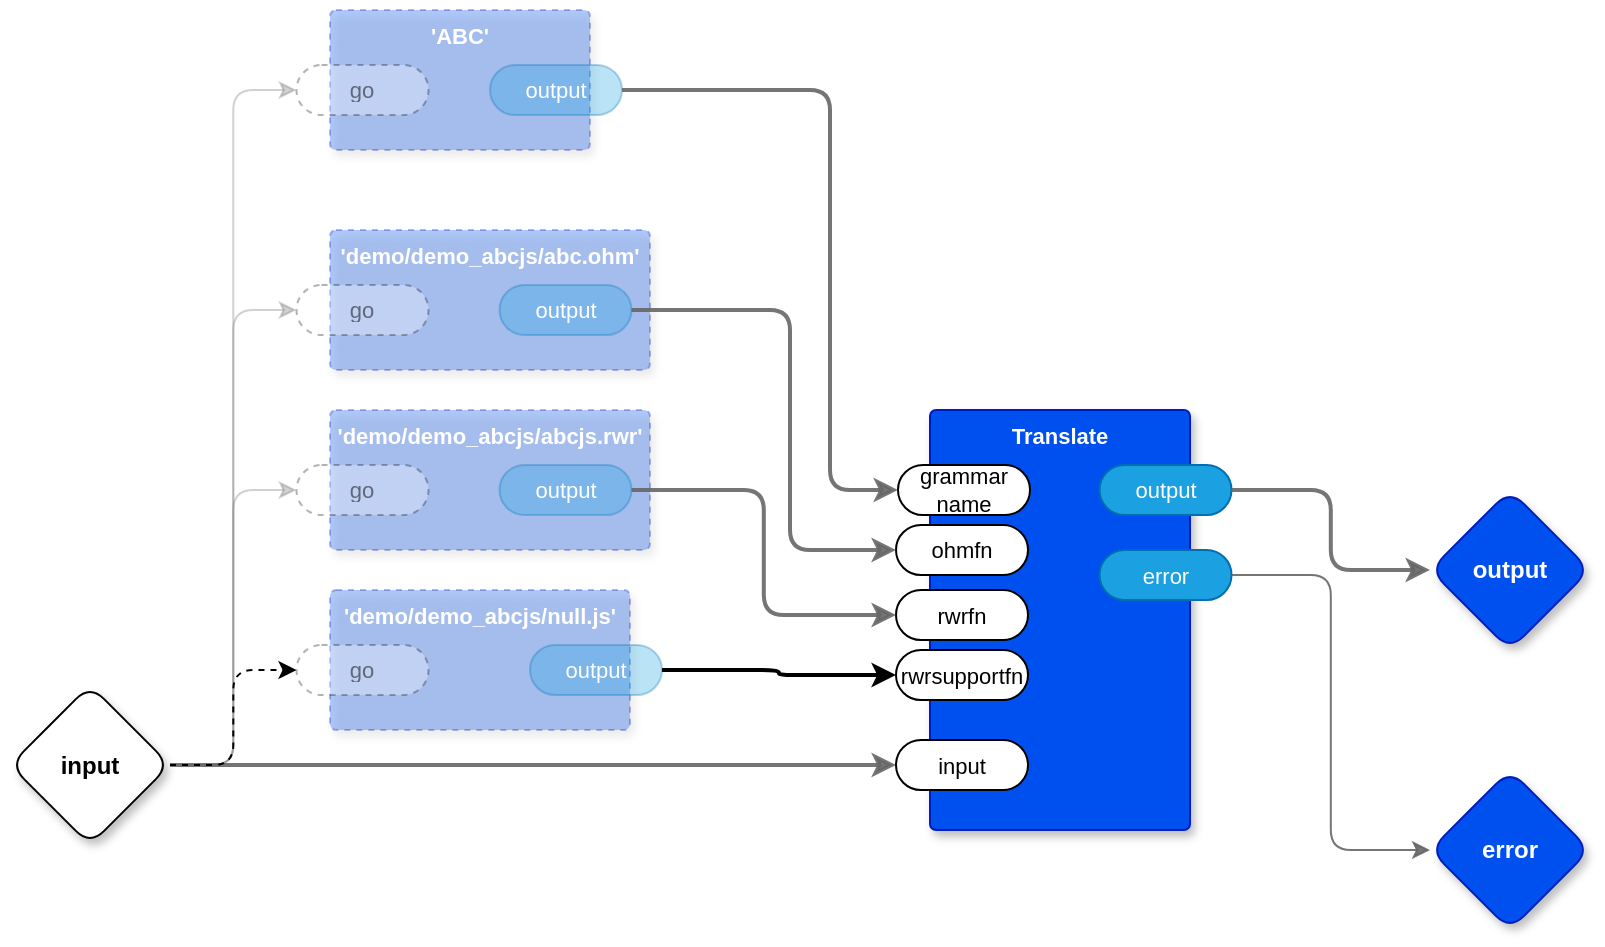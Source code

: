 <mxfile version="22.1.11" type="device" pages="5">
  <diagram name="main" id="m0zTKrYATkNEm8Ja8VeW">
    <mxGraphModel dx="956" dy="761" grid="1" gridSize="10" guides="1" tooltips="1" connect="1" arrows="1" fold="1" page="1" pageScale="1" pageWidth="850" pageHeight="1100" math="0" shadow="0">
      <root>
        <mxCell id="0" />
        <mxCell id="1" parent="0" />
        <mxCell id="GZ_4_-aFKaLcyj-fTqnw-1" value="&#39;demo/demo_abcjs/abcjs.rwr&#39;" style="rounded=1;whiteSpace=wrap;html=1;sketch=0;container=1;recursiveResize=0;verticalAlign=top;arcSize=6;fontStyle=1;autosize=0;points=[];absoluteArcSize=1;shadow=1;strokeColor=#001DBC;fillColor=#0050ef;fontColor=#ffffff;fontFamily=Helvetica;fontSize=11;dashed=1;opacity=30;" parent="1" vertex="1">
          <mxGeometry x="200" y="220" width="160" height="70" as="geometry">
            <mxRectangle x="-98" y="-1230" width="99" height="26" as="alternateBounds" />
          </mxGeometry>
        </mxCell>
        <mxCell id="GZ_4_-aFKaLcyj-fTqnw-2" value="go" style="rounded=1;whiteSpace=wrap;html=1;sketch=0;points=[[0,0.5,0,0,0],[1,0.5,0,0,0]];arcSize=50;fontFamily=Helvetica;fontSize=11;fontColor=default;dashed=1;textOpacity=50;opacity=30;" parent="GZ_4_-aFKaLcyj-fTqnw-1" vertex="1">
          <mxGeometry x="-16.75" y="27.5" width="66" height="25" as="geometry" />
        </mxCell>
        <mxCell id="GZ_4_-aFKaLcyj-fTqnw-3" value="output" style="rounded=1;whiteSpace=wrap;html=1;sketch=0;points=[[0,0.5,0,0,0],[1,0.5,0,0,0]];fillColor=#1ba1e2;fontColor=#ffffff;strokeColor=#006EAF;arcSize=50;fontFamily=Helvetica;fontSize=11;opacity=30;" parent="GZ_4_-aFKaLcyj-fTqnw-1" vertex="1">
          <mxGeometry x="84.75" y="27.5" width="66" height="25" as="geometry" />
        </mxCell>
        <mxCell id="GZ_4_-aFKaLcyj-fTqnw-4" value="&#39;demo/demo_abcjs/abc.ohm&#39;" style="rounded=1;whiteSpace=wrap;html=1;sketch=0;container=1;recursiveResize=0;verticalAlign=top;arcSize=6;fontStyle=1;autosize=0;points=[];absoluteArcSize=1;shadow=1;strokeColor=#001DBC;fillColor=#0050ef;fontColor=#ffffff;fontFamily=Helvetica;fontSize=11;dashed=1;opacity=30;" parent="1" vertex="1">
          <mxGeometry x="200" y="130" width="160" height="70" as="geometry">
            <mxRectangle x="-98" y="-1230" width="99" height="26" as="alternateBounds" />
          </mxGeometry>
        </mxCell>
        <mxCell id="GZ_4_-aFKaLcyj-fTqnw-5" value="go" style="rounded=1;whiteSpace=wrap;html=1;sketch=0;points=[[0,0.5,0,0,0],[1,0.5,0,0,0]];arcSize=50;fontFamily=Helvetica;fontSize=11;fontColor=default;dashed=1;textOpacity=50;opacity=30;" parent="GZ_4_-aFKaLcyj-fTqnw-4" vertex="1">
          <mxGeometry x="-16.75" y="27.5" width="66" height="25" as="geometry" />
        </mxCell>
        <mxCell id="GZ_4_-aFKaLcyj-fTqnw-6" value="output" style="rounded=1;whiteSpace=wrap;html=1;sketch=0;points=[[0,0.5,0,0,0],[1,0.5,0,0,0]];fillColor=#1ba1e2;fontColor=#ffffff;strokeColor=#006EAF;arcSize=50;fontFamily=Helvetica;fontSize=11;opacity=30;" parent="GZ_4_-aFKaLcyj-fTqnw-4" vertex="1">
          <mxGeometry x="84.75" y="27.5" width="66" height="25" as="geometry" />
        </mxCell>
        <mxCell id="GZ_4_-aFKaLcyj-fTqnw-7" style="edgeStyle=orthogonalEdgeStyle;shape=connector;rounded=1;jumpStyle=arc;orthogonalLoop=1;jettySize=auto;html=1;exitX=1;exitY=0.5;exitDx=0;exitDy=0;exitPerimeter=0;entryX=0;entryY=0.5;entryDx=0;entryDy=0;entryPerimeter=0;labelBackgroundColor=default;strokeColor=#666666;strokeWidth=2;fontFamily=Helvetica;fontSize=11;fontColor=default;endArrow=classic;fillColor=#f5f5f5;opacity=90;" parent="1" source="GZ_4_-aFKaLcyj-fTqnw-12" target="GZ_4_-aFKaLcyj-fTqnw-19" edge="1">
          <mxGeometry relative="1" as="geometry" />
        </mxCell>
        <mxCell id="GZ_4_-aFKaLcyj-fTqnw-8" style="edgeStyle=orthogonalEdgeStyle;shape=connector;rounded=1;jumpStyle=arc;orthogonalLoop=1;jettySize=auto;html=1;exitX=1;exitY=0.5;exitDx=0;exitDy=0;exitPerimeter=0;entryX=0;entryY=0.5;entryDx=0;entryDy=0;entryPerimeter=0;labelBackgroundColor=default;strokeColor=#666666;strokeWidth=1;fontFamily=Helvetica;fontSize=11;fontColor=default;endArrow=classic;fillColor=#f5f5f5;opacity=30;" parent="1" source="GZ_4_-aFKaLcyj-fTqnw-12" target="GZ_4_-aFKaLcyj-fTqnw-2" edge="1">
          <mxGeometry relative="1" as="geometry" />
        </mxCell>
        <mxCell id="GZ_4_-aFKaLcyj-fTqnw-9" style="edgeStyle=orthogonalEdgeStyle;shape=connector;rounded=1;jumpStyle=arc;orthogonalLoop=1;jettySize=auto;html=1;exitX=1;exitY=0.5;exitDx=0;exitDy=0;exitPerimeter=0;entryX=0;entryY=0.5;entryDx=0;entryDy=0;entryPerimeter=0;labelBackgroundColor=default;strokeColor=#666666;strokeWidth=1;fontFamily=Helvetica;fontSize=11;fontColor=default;endArrow=classic;fillColor=#f5f5f5;opacity=30;" parent="1" source="GZ_4_-aFKaLcyj-fTqnw-12" target="GZ_4_-aFKaLcyj-fTqnw-5" edge="1">
          <mxGeometry relative="1" as="geometry" />
        </mxCell>
        <mxCell id="GZ_4_-aFKaLcyj-fTqnw-10" style="edgeStyle=orthogonalEdgeStyle;shape=connector;rounded=1;jumpStyle=arc;orthogonalLoop=1;jettySize=auto;html=1;exitX=1;exitY=0.5;exitDx=0;exitDy=0;exitPerimeter=0;entryX=0;entryY=0.5;entryDx=0;entryDy=0;entryPerimeter=0;labelBackgroundColor=default;strokeColor=#666666;strokeWidth=1;fontFamily=Helvetica;fontSize=11;fontColor=default;endArrow=classic;fillColor=#f5f5f5;opacity=30;" parent="1" source="GZ_4_-aFKaLcyj-fTqnw-12" target="GZ_4_-aFKaLcyj-fTqnw-28" edge="1">
          <mxGeometry relative="1" as="geometry" />
        </mxCell>
        <mxCell id="GZ_4_-aFKaLcyj-fTqnw-11" style="edgeStyle=orthogonalEdgeStyle;rounded=1;orthogonalLoop=1;jettySize=auto;html=1;exitX=1;exitY=0.5;exitDx=0;exitDy=0;exitPerimeter=0;entryX=0;entryY=0.5;entryDx=0;entryDy=0;entryPerimeter=0;dashed=1;" parent="1" source="GZ_4_-aFKaLcyj-fTqnw-12" target="GZ_4_-aFKaLcyj-fTqnw-32" edge="1">
          <mxGeometry relative="1" as="geometry" />
        </mxCell>
        <mxCell id="GZ_4_-aFKaLcyj-fTqnw-12" value="input" style="rhombus;whiteSpace=wrap;html=1;rounded=1;fontStyle=1;glass=0;sketch=0;fontSize=12;points=[[0,0.5,0,0,0],[0.5,0,0,0,0],[0.5,1,0,0,0],[1,0.5,0,0,0]];shadow=1;fontFamily=Helvetica;fontColor=default;" parent="1" vertex="1">
          <mxGeometry x="40" y="357.5" width="80" height="80" as="geometry" />
        </mxCell>
        <mxCell id="GZ_4_-aFKaLcyj-fTqnw-13" value="output" style="rhombus;whiteSpace=wrap;html=1;rounded=1;fillColor=#0050ef;fontColor=#ffffff;strokeColor=#001DBC;fontStyle=1;glass=0;sketch=0;fontSize=12;points=[[0,0.5,0,0,0],[0.5,0,0,0,0],[0.5,1,0,0,0],[1,0.5,0,0,0]];shadow=1;fontFamily=Helvetica;" parent="1" vertex="1">
          <mxGeometry x="750" y="260" width="80" height="80" as="geometry" />
        </mxCell>
        <mxCell id="GZ_4_-aFKaLcyj-fTqnw-14" value="Translate" style="rounded=1;whiteSpace=wrap;html=1;sketch=0;container=1;recursiveResize=0;verticalAlign=top;arcSize=6;fontStyle=1;autosize=0;points=[];absoluteArcSize=1;shadow=1;strokeColor=#001DBC;fillColor=#0050ef;fontColor=#ffffff;fontFamily=Helvetica;fontSize=11;" parent="1" vertex="1">
          <mxGeometry x="500" y="220" width="130" height="210" as="geometry">
            <mxRectangle x="-98" y="-1230" width="99" height="26" as="alternateBounds" />
          </mxGeometry>
        </mxCell>
        <mxCell id="GZ_4_-aFKaLcyj-fTqnw-15" value="ohmfn" style="rounded=1;whiteSpace=wrap;html=1;sketch=0;points=[[0,0.5,0,0,0],[1,0.5,0,0,0]];arcSize=50;fontFamily=Helvetica;fontSize=11;fontColor=default;fontStyle=0" parent="GZ_4_-aFKaLcyj-fTqnw-14" vertex="1">
          <mxGeometry x="-17" y="57.5" width="66" height="25" as="geometry" />
        </mxCell>
        <mxCell id="GZ_4_-aFKaLcyj-fTqnw-16" value="output" style="rounded=1;whiteSpace=wrap;html=1;sketch=0;points=[[0,0.5,0,0,0],[1,0.5,0,0,0]];fillColor=#1ba1e2;fontColor=#ffffff;strokeColor=#006EAF;arcSize=50;fontFamily=Helvetica;fontSize=11;" parent="GZ_4_-aFKaLcyj-fTqnw-14" vertex="1">
          <mxGeometry x="84.75" y="27.5" width="66" height="25" as="geometry" />
        </mxCell>
        <mxCell id="GZ_4_-aFKaLcyj-fTqnw-17" value="error" style="rounded=1;whiteSpace=wrap;html=1;sketch=0;points=[[0,0.5,0,0,0],[1,0.5,0,0,0]];fillColor=#1ba1e2;fontColor=#ffffff;strokeColor=#006EAF;arcSize=50;fontFamily=Helvetica;fontSize=11;" parent="GZ_4_-aFKaLcyj-fTqnw-14" vertex="1">
          <mxGeometry x="84.75" y="70" width="66" height="25" as="geometry" />
        </mxCell>
        <mxCell id="GZ_4_-aFKaLcyj-fTqnw-18" value="rwrfn" style="rounded=1;whiteSpace=wrap;html=1;sketch=0;points=[[0,0.5,0,0,0],[1,0.5,0,0,0]];arcSize=50;fontFamily=Helvetica;fontSize=11;fontColor=default;" parent="GZ_4_-aFKaLcyj-fTqnw-14" vertex="1">
          <mxGeometry x="-17" y="90" width="66" height="25" as="geometry" />
        </mxCell>
        <mxCell id="GZ_4_-aFKaLcyj-fTqnw-19" value="input" style="rounded=1;whiteSpace=wrap;html=1;sketch=0;points=[[0,0.5,0,0,0],[1,0.5,0,0,0]];arcSize=50;fontFamily=Helvetica;fontSize=11;fontColor=default;" parent="GZ_4_-aFKaLcyj-fTqnw-14" vertex="1">
          <mxGeometry x="-17" y="165" width="66" height="25" as="geometry" />
        </mxCell>
        <mxCell id="GZ_4_-aFKaLcyj-fTqnw-20" value="grammar name" style="rounded=1;whiteSpace=wrap;html=1;sketch=0;points=[[0,0.5,0,0,0],[1,0.5,0,0,0]];arcSize=50;fontFamily=Helvetica;fontSize=11;fontColor=default;" parent="GZ_4_-aFKaLcyj-fTqnw-14" vertex="1">
          <mxGeometry x="-16" y="27.5" width="66" height="25" as="geometry" />
        </mxCell>
        <mxCell id="GZ_4_-aFKaLcyj-fTqnw-21" value="rwrsupportfn" style="rounded=1;whiteSpace=wrap;html=1;sketch=0;points=[[0,0.5,0,0,0],[1,0.5,0,0,0]];arcSize=50;fontFamily=Helvetica;fontSize=11;fontColor=default;" parent="GZ_4_-aFKaLcyj-fTqnw-14" vertex="1">
          <mxGeometry x="-17" y="120" width="66" height="25" as="geometry" />
        </mxCell>
        <mxCell id="GZ_4_-aFKaLcyj-fTqnw-22" style="edgeStyle=orthogonalEdgeStyle;shape=connector;rounded=1;jumpStyle=arc;orthogonalLoop=1;jettySize=auto;html=1;exitX=1;exitY=0.5;exitDx=0;exitDy=0;exitPerimeter=0;entryX=0;entryY=0.5;entryDx=0;entryDy=0;entryPerimeter=0;labelBackgroundColor=default;strokeColor=#666666;strokeWidth=2;fontFamily=Helvetica;fontSize=11;fontColor=default;endArrow=classic;fillColor=#f5f5f5;opacity=90;" parent="1" source="GZ_4_-aFKaLcyj-fTqnw-3" target="GZ_4_-aFKaLcyj-fTqnw-18" edge="1">
          <mxGeometry relative="1" as="geometry" />
        </mxCell>
        <mxCell id="GZ_4_-aFKaLcyj-fTqnw-23" style="edgeStyle=orthogonalEdgeStyle;shape=connector;rounded=1;jumpStyle=arc;orthogonalLoop=1;jettySize=auto;html=1;exitX=1;exitY=0.5;exitDx=0;exitDy=0;exitPerimeter=0;entryX=0;entryY=0.5;entryDx=0;entryDy=0;entryPerimeter=0;labelBackgroundColor=default;strokeColor=#666666;strokeWidth=2;fontFamily=Helvetica;fontSize=11;fontColor=default;endArrow=classic;fillColor=#f5f5f5;opacity=90;" parent="1" source="GZ_4_-aFKaLcyj-fTqnw-6" target="GZ_4_-aFKaLcyj-fTqnw-15" edge="1">
          <mxGeometry relative="1" as="geometry">
            <Array as="points">
              <mxPoint x="430" y="170" />
              <mxPoint x="430" y="290" />
            </Array>
          </mxGeometry>
        </mxCell>
        <mxCell id="GZ_4_-aFKaLcyj-fTqnw-24" style="edgeStyle=orthogonalEdgeStyle;shape=connector;rounded=1;jumpStyle=arc;orthogonalLoop=1;jettySize=auto;html=1;exitX=1;exitY=0.5;exitDx=0;exitDy=0;exitPerimeter=0;entryX=0;entryY=0.5;entryDx=0;entryDy=0;entryPerimeter=0;labelBackgroundColor=default;strokeColor=#666666;strokeWidth=2;fontFamily=Helvetica;fontSize=11;fontColor=default;endArrow=classic;fillColor=#f5f5f5;opacity=90;" parent="1" source="GZ_4_-aFKaLcyj-fTqnw-16" target="GZ_4_-aFKaLcyj-fTqnw-13" edge="1">
          <mxGeometry relative="1" as="geometry" />
        </mxCell>
        <mxCell id="GZ_4_-aFKaLcyj-fTqnw-25" value="error" style="rhombus;whiteSpace=wrap;html=1;rounded=1;fillColor=#0050ef;fontColor=#ffffff;strokeColor=#001DBC;fontStyle=1;glass=0;sketch=0;fontSize=12;points=[[0,0.5,0,0,0],[0.5,0,0,0,0],[0.5,1,0,0,0],[1,0.5,0,0,0]];shadow=1;fontFamily=Helvetica;" parent="1" vertex="1">
          <mxGeometry x="750" y="400" width="80" height="80" as="geometry" />
        </mxCell>
        <mxCell id="GZ_4_-aFKaLcyj-fTqnw-26" style="edgeStyle=orthogonalEdgeStyle;shape=connector;rounded=1;jumpStyle=arc;orthogonalLoop=1;jettySize=auto;html=1;exitX=1;exitY=0.5;exitDx=0;exitDy=0;exitPerimeter=0;entryX=0;entryY=0.5;entryDx=0;entryDy=0;entryPerimeter=0;labelBackgroundColor=default;strokeColor=#666666;strokeWidth=1;fontFamily=Helvetica;fontSize=11;fontColor=default;endArrow=classic;fillColor=#f5f5f5;opacity=90;" parent="1" source="GZ_4_-aFKaLcyj-fTqnw-17" target="GZ_4_-aFKaLcyj-fTqnw-25" edge="1">
          <mxGeometry relative="1" as="geometry" />
        </mxCell>
        <mxCell id="GZ_4_-aFKaLcyj-fTqnw-27" value="&#39;ABC&#39;" style="rounded=1;whiteSpace=wrap;html=1;sketch=0;container=1;recursiveResize=0;verticalAlign=top;arcSize=6;fontStyle=1;autosize=0;points=[];absoluteArcSize=1;shadow=1;strokeColor=#001DBC;fillColor=#0050ef;fontColor=#ffffff;fontFamily=Helvetica;fontSize=11;dashed=1;opacity=30;" parent="1" vertex="1">
          <mxGeometry x="200" y="20" width="130" height="70" as="geometry">
            <mxRectangle x="-98" y="-1230" width="99" height="26" as="alternateBounds" />
          </mxGeometry>
        </mxCell>
        <mxCell id="GZ_4_-aFKaLcyj-fTqnw-28" value="go" style="rounded=1;whiteSpace=wrap;html=1;sketch=0;points=[[0,0.5,0,0,0],[1,0.5,0,0,0]];arcSize=50;fontFamily=Helvetica;fontSize=11;fontColor=default;dashed=1;textOpacity=50;opacity=30;" parent="GZ_4_-aFKaLcyj-fTqnw-27" vertex="1">
          <mxGeometry x="-16.75" y="27.5" width="66" height="25" as="geometry" />
        </mxCell>
        <mxCell id="GZ_4_-aFKaLcyj-fTqnw-29" value="output" style="rounded=1;whiteSpace=wrap;html=1;sketch=0;points=[[0,0.5,0,0,0],[1,0.5,0,0,0]];fillColor=#1ba1e2;fontColor=#ffffff;strokeColor=#006EAF;arcSize=50;fontFamily=Helvetica;fontSize=11;opacity=30;" parent="GZ_4_-aFKaLcyj-fTqnw-27" vertex="1">
          <mxGeometry x="80" y="27.5" width="66" height="25" as="geometry" />
        </mxCell>
        <mxCell id="GZ_4_-aFKaLcyj-fTqnw-30" style="edgeStyle=orthogonalEdgeStyle;shape=connector;rounded=1;jumpStyle=arc;orthogonalLoop=1;jettySize=auto;html=1;exitX=1;exitY=0.5;exitDx=0;exitDy=0;exitPerimeter=0;entryX=0;entryY=0.5;entryDx=0;entryDy=0;entryPerimeter=0;labelBackgroundColor=default;strokeColor=#666666;strokeWidth=2;fontFamily=Helvetica;fontSize=11;fontColor=default;endArrow=classic;fillColor=#f5f5f5;opacity=90;" parent="1" source="GZ_4_-aFKaLcyj-fTqnw-29" target="GZ_4_-aFKaLcyj-fTqnw-20" edge="1">
          <mxGeometry relative="1" as="geometry">
            <Array as="points">
              <mxPoint x="450" y="60" />
              <mxPoint x="450" y="260" />
            </Array>
          </mxGeometry>
        </mxCell>
        <mxCell id="GZ_4_-aFKaLcyj-fTqnw-31" value="&#39;demo/demo_abcjs/null.js&#39;" style="rounded=1;whiteSpace=wrap;html=1;sketch=0;container=1;recursiveResize=0;verticalAlign=top;arcSize=6;fontStyle=1;autosize=0;points=[];absoluteArcSize=1;shadow=1;strokeColor=#001DBC;fillColor=#0050ef;fontColor=#ffffff;fontFamily=Helvetica;fontSize=11;dashed=1;opacity=30;" parent="1" vertex="1">
          <mxGeometry x="200" y="310" width="150" height="70" as="geometry">
            <mxRectangle x="-98" y="-1230" width="99" height="26" as="alternateBounds" />
          </mxGeometry>
        </mxCell>
        <mxCell id="GZ_4_-aFKaLcyj-fTqnw-32" value="go" style="rounded=1;whiteSpace=wrap;html=1;sketch=0;points=[[0,0.5,0,0,0],[1,0.5,0,0,0]];arcSize=50;fontFamily=Helvetica;fontSize=11;fontColor=default;dashed=1;textOpacity=50;opacity=30;" parent="GZ_4_-aFKaLcyj-fTqnw-31" vertex="1">
          <mxGeometry x="-16.75" y="27.5" width="66" height="25" as="geometry" />
        </mxCell>
        <mxCell id="GZ_4_-aFKaLcyj-fTqnw-33" value="output" style="rounded=1;whiteSpace=wrap;html=1;sketch=0;points=[[0,0.5,0,0,0],[1,0.5,0,0,0]];fillColor=#1ba1e2;fontColor=#ffffff;strokeColor=#006EAF;arcSize=50;fontFamily=Helvetica;fontSize=11;opacity=30;" parent="GZ_4_-aFKaLcyj-fTqnw-31" vertex="1">
          <mxGeometry x="100" y="27.5" width="66" height="25" as="geometry" />
        </mxCell>
        <mxCell id="GZ_4_-aFKaLcyj-fTqnw-34" style="edgeStyle=orthogonalEdgeStyle;rounded=1;orthogonalLoop=1;jettySize=auto;html=1;exitX=1;exitY=0.5;exitDx=0;exitDy=0;exitPerimeter=0;entryX=0;entryY=0.5;entryDx=0;entryDy=0;entryPerimeter=0;strokeWidth=2;" parent="1" source="GZ_4_-aFKaLcyj-fTqnw-33" target="GZ_4_-aFKaLcyj-fTqnw-21" edge="1">
          <mxGeometry relative="1" as="geometry" />
        </mxCell>
      </root>
    </mxGraphModel>
  </diagram>
  <diagram id="MRRVfA7b8kNvfOBSwtmG" name="Translate">
    <mxGraphModel dx="1114" dy="1861" grid="1" gridSize="10" guides="1" tooltips="1" connect="1" arrows="1" fold="1" page="1" pageScale="1" pageWidth="850" pageHeight="1100" math="0" shadow="0">
      <root>
        <mxCell id="0" />
        <mxCell id="1" parent="0" />
        <mxCell id="9K4K2scXlL_t__Ix_OGi-2" value="output" style="rhombus;whiteSpace=wrap;html=1;rounded=1;fillColor=#0050ef;fontColor=#ffffff;strokeColor=#001DBC;fontStyle=1;glass=0;sketch=0;fontSize=12;points=[[0,0.5,0,0,0],[0.5,0,0,0,0],[0.5,1,0,0,0],[1,0.5,0,0,0]];shadow=1;" vertex="1" parent="1">
          <mxGeometry x="1520" y="440" width="80" height="80" as="geometry" />
        </mxCell>
        <mxCell id="9K4K2scXlL_t__Ix_OGi-3" value="Ohm (using file names)" style="rounded=1;whiteSpace=wrap;html=1;sketch=0;container=1;recursiveResize=0;verticalAlign=top;arcSize=6;fontStyle=1;autosize=0;points=[];absoluteArcSize=1;shadow=1;strokeColor=#001DBC;fillColor=#0050ef;fontColor=#ffffff;" vertex="1" parent="1">
          <mxGeometry x="735" y="320" width="130" height="210" as="geometry">
            <mxRectangle x="-98" y="-1230" width="99" height="26" as="alternateBounds" />
          </mxGeometry>
        </mxCell>
        <mxCell id="9K4K2scXlL_t__Ix_OGi-4" value="grammarfn" style="rounded=1;whiteSpace=wrap;html=1;sketch=0;points=[[0,0.5,0,0,0],[1,0.5,0,0,0]];arcSize=50;" vertex="1" parent="9K4K2scXlL_t__Ix_OGi-3">
          <mxGeometry x="-20" y="77.5" width="66" height="25" as="geometry" />
        </mxCell>
        <mxCell id="9K4K2scXlL_t__Ix_OGi-5" value="semanticsfn" style="rounded=1;whiteSpace=wrap;html=1;sketch=0;points=[[0,0.5,0,0,0],[1,0.5,0,0,0]];arcSize=50;" vertex="1" parent="9K4K2scXlL_t__Ix_OGi-3">
          <mxGeometry x="-20" y="110" width="66" height="25" as="geometry" />
        </mxCell>
        <mxCell id="9K4K2scXlL_t__Ix_OGi-6" value="grammar name" style="rounded=1;whiteSpace=wrap;html=1;sketch=0;points=[[0,0.5,0,0,0],[1,0.5,0,0,0]];arcSize=50;" vertex="1" parent="9K4K2scXlL_t__Ix_OGi-3">
          <mxGeometry x="-20" y="40" width="100" height="25" as="geometry" />
        </mxCell>
        <mxCell id="9K4K2scXlL_t__Ix_OGi-7" value="input" style="rounded=1;whiteSpace=wrap;html=1;sketch=0;points=[[0,0.5,0,0,0],[1,0.5,0,0,0]];arcSize=50;" vertex="1" parent="9K4K2scXlL_t__Ix_OGi-3">
          <mxGeometry x="-20" y="150" width="66" height="25" as="geometry" />
        </mxCell>
        <mxCell id="9K4K2scXlL_t__Ix_OGi-8" value="output" style="rounded=1;whiteSpace=wrap;html=1;sketch=0;points=[[0,0.5,0,0,0],[1,0.5,0,0,0]];fillColor=#1ba1e2;fontColor=#ffffff;strokeColor=#006EAF;arcSize=50;" vertex="1" parent="9K4K2scXlL_t__Ix_OGi-3">
          <mxGeometry x="90" y="130" width="66" height="25" as="geometry" />
        </mxCell>
        <mxCell id="9K4K2scXlL_t__Ix_OGi-9" value="error" style="rounded=1;whiteSpace=wrap;html=1;sketch=0;points=[[0,0.5,0,0,0],[1,0.5,0,0,0]];fillColor=#1ba1e2;fontColor=#ffffff;strokeColor=#006EAF;arcSize=50;opacity=30;textOpacity=30;" vertex="1" parent="9K4K2scXlL_t__Ix_OGi-3">
          <mxGeometry x="90" y="172.5" width="66" height="25" as="geometry" />
        </mxCell>
        <mxCell id="9K4K2scXlL_t__Ix_OGi-10" value="error" style="rhombus;whiteSpace=wrap;html=1;rounded=1;fillColor=#0050ef;fontColor=#ffffff;strokeColor=#001DBC;fontStyle=1;glass=0;sketch=0;fontSize=12;points=[[0,0.5,0,0,0],[0.5,0,0,0,0],[0.5,1,0,0,0],[1,0.5,0,0,0]];shadow=1;" vertex="1" parent="1">
          <mxGeometry x="1520" y="762.5" width="80" height="80" as="geometry" />
        </mxCell>
        <mxCell id="9K4K2scXlL_t__Ix_OGi-11" style="edgeStyle=orthogonalEdgeStyle;shape=connector;rounded=1;jumpStyle=arc;orthogonalLoop=1;jettySize=auto;html=1;exitX=1;exitY=0.5;exitDx=0;exitDy=0;exitPerimeter=0;entryX=0;entryY=0.5;entryDx=0;entryDy=0;entryPerimeter=0;labelBackgroundColor=default;strokeColor=#666666;strokeWidth=1;fontFamily=Helvetica;fontSize=11;fontColor=default;endArrow=classic;fillColor=#f5f5f5;opacity=30;" edge="1" parent="1" source="9K4K2scXlL_t__Ix_OGi-15" target="9K4K2scXlL_t__Ix_OGi-17">
          <mxGeometry relative="1" as="geometry" />
        </mxCell>
        <mxCell id="9K4K2scXlL_t__Ix_OGi-12" style="edgeStyle=orthogonalEdgeStyle;shape=connector;rounded=1;jumpStyle=arc;orthogonalLoop=1;jettySize=auto;html=1;exitX=1;exitY=0.5;exitDx=0;exitDy=0;exitPerimeter=0;entryX=0;entryY=0.5;entryDx=0;entryDy=0;entryPerimeter=0;labelBackgroundColor=default;strokeColor=#666666;strokeWidth=1;fontFamily=Helvetica;fontSize=11;fontColor=default;endArrow=classic;fillColor=#f5f5f5;opacity=30;" edge="1" parent="1" source="9K4K2scXlL_t__Ix_OGi-15" target="9K4K2scXlL_t__Ix_OGi-20">
          <mxGeometry relative="1" as="geometry" />
        </mxCell>
        <mxCell id="9K4K2scXlL_t__Ix_OGi-13" style="edgeStyle=orthogonalEdgeStyle;shape=connector;rounded=1;jumpStyle=arc;orthogonalLoop=1;jettySize=auto;html=1;exitX=1;exitY=0.5;exitDx=0;exitDy=0;exitPerimeter=0;entryX=0;entryY=0.5;entryDx=0;entryDy=0;entryPerimeter=0;labelBackgroundColor=default;strokeColor=#666666;strokeWidth=1;fontFamily=Helvetica;fontSize=11;fontColor=default;endArrow=classic;fillColor=#f5f5f5;opacity=30;" edge="1" parent="1" source="9K4K2scXlL_t__Ix_OGi-15" target="9K4K2scXlL_t__Ix_OGi-23">
          <mxGeometry relative="1" as="geometry" />
        </mxCell>
        <mxCell id="9K4K2scXlL_t__Ix_OGi-14" style="edgeStyle=orthogonalEdgeStyle;shape=connector;rounded=1;jumpStyle=arc;orthogonalLoop=1;jettySize=auto;html=1;exitX=1;exitY=0.5;exitDx=0;exitDy=0;exitPerimeter=0;entryX=0;entryY=0.5;entryDx=0;entryDy=0;entryPerimeter=0;labelBackgroundColor=default;strokeColor=#666666;strokeWidth=2;fontFamily=Helvetica;fontSize=11;fontColor=default;endArrow=classic;fillColor=#f5f5f5;opacity=90;" edge="1" parent="1" source="9K4K2scXlL_t__Ix_OGi-15" target="9K4K2scXlL_t__Ix_OGi-32">
          <mxGeometry relative="1" as="geometry">
            <Array as="points">
              <mxPoint x="1150" y="210" />
              <mxPoint x="1150" y="503" />
            </Array>
          </mxGeometry>
        </mxCell>
        <mxCell id="9K4K2scXlL_t__Ix_OGi-15" value="input" style="rhombus;whiteSpace=wrap;html=1;rounded=1;fontStyle=1;glass=0;sketch=0;fontSize=12;points=[[0,0.5,0,0,0],[0.5,0,0,0,0],[0.5,1,0,0,0],[1,0.5,0,0,0]];shadow=1;" vertex="1" parent="1">
          <mxGeometry x="280" y="170" width="80" height="80" as="geometry" />
        </mxCell>
        <mxCell id="9K4K2scXlL_t__Ix_OGi-16" value="&#39;RWR&#39;" style="rounded=1;whiteSpace=wrap;html=1;sketch=0;container=1;recursiveResize=0;verticalAlign=top;arcSize=6;fontStyle=1;autosize=0;points=[];absoluteArcSize=1;shadow=1;strokeColor=#001DBC;fillColor=#0050ef;fontColor=#ffffff;fontFamily=Helvetica;fontSize=11;dashed=1;opacity=30;" vertex="1" parent="1">
          <mxGeometry x="480" y="260" width="130" height="70" as="geometry">
            <mxRectangle x="-98" y="-1230" width="99" height="26" as="alternateBounds" />
          </mxGeometry>
        </mxCell>
        <mxCell id="9K4K2scXlL_t__Ix_OGi-17" value="go" style="rounded=1;whiteSpace=wrap;html=1;sketch=0;points=[[0,0.5,0,0,0],[1,0.5,0,0,0]];arcSize=50;fontFamily=Helvetica;fontSize=11;fontColor=default;dashed=1;textOpacity=50;opacity=30;" vertex="1" parent="9K4K2scXlL_t__Ix_OGi-16">
          <mxGeometry x="-16.75" y="27.5" width="66" height="25" as="geometry" />
        </mxCell>
        <mxCell id="9K4K2scXlL_t__Ix_OGi-18" value="output" style="rounded=1;whiteSpace=wrap;html=1;sketch=0;points=[[0,0.5,0,0,0],[1,0.5,0,0,0]];fillColor=#1ba1e2;fontColor=#ffffff;strokeColor=#006EAF;arcSize=50;fontFamily=Helvetica;fontSize=11;opacity=30;" vertex="1" parent="9K4K2scXlL_t__Ix_OGi-16">
          <mxGeometry x="84.75" y="27.5" width="66" height="25" as="geometry" />
        </mxCell>
        <mxCell id="9K4K2scXlL_t__Ix_OGi-19" value="&#39;0d/odin/std/rwr.ohm&#39;" style="rounded=1;whiteSpace=wrap;html=1;sketch=0;container=1;recursiveResize=0;verticalAlign=top;arcSize=6;fontStyle=1;autosize=0;points=[];absoluteArcSize=1;shadow=1;strokeColor=#001DBC;fillColor=#0050ef;fontColor=#ffffff;fontFamily=Helvetica;fontSize=11;dashed=1;opacity=30;" vertex="1" parent="1">
          <mxGeometry x="480" y="370" width="130" height="70" as="geometry">
            <mxRectangle x="-98" y="-1230" width="99" height="26" as="alternateBounds" />
          </mxGeometry>
        </mxCell>
        <mxCell id="9K4K2scXlL_t__Ix_OGi-20" value="go" style="rounded=1;whiteSpace=wrap;html=1;sketch=0;points=[[0,0.5,0,0,0],[1,0.5,0,0,0]];arcSize=50;fontFamily=Helvetica;fontSize=11;fontColor=default;dashed=1;textOpacity=50;opacity=30;" vertex="1" parent="9K4K2scXlL_t__Ix_OGi-19">
          <mxGeometry x="-16.75" y="27.5" width="66" height="25" as="geometry" />
        </mxCell>
        <mxCell id="9K4K2scXlL_t__Ix_OGi-21" value="output" style="rounded=1;whiteSpace=wrap;html=1;sketch=0;points=[[0,0.5,0,0,0],[1,0.5,0,0,0]];fillColor=#1ba1e2;fontColor=#ffffff;strokeColor=#006EAF;arcSize=50;fontFamily=Helvetica;fontSize=11;opacity=30;" vertex="1" parent="9K4K2scXlL_t__Ix_OGi-19">
          <mxGeometry x="84.75" y="27.5" width="66" height="25" as="geometry" />
        </mxCell>
        <mxCell id="9K4K2scXlL_t__Ix_OGi-22" value="0d/odin/std/&#39;rwr.sem.js&#39;" style="rounded=1;whiteSpace=wrap;html=1;sketch=0;container=1;recursiveResize=0;verticalAlign=top;arcSize=6;fontStyle=1;autosize=0;points=[];absoluteArcSize=1;shadow=1;strokeColor=#001DBC;fillColor=#0050ef;fontColor=#ffffff;fontFamily=Helvetica;fontSize=11;dashed=1;opacity=30;" vertex="1" parent="1">
          <mxGeometry x="480" y="480" width="130" height="70" as="geometry">
            <mxRectangle x="-98" y="-1230" width="99" height="26" as="alternateBounds" />
          </mxGeometry>
        </mxCell>
        <mxCell id="9K4K2scXlL_t__Ix_OGi-23" value="go" style="rounded=1;whiteSpace=wrap;html=1;sketch=0;points=[[0,0.5,0,0,0],[1,0.5,0,0,0]];arcSize=50;fontFamily=Helvetica;fontSize=11;fontColor=default;dashed=1;textOpacity=50;opacity=30;" vertex="1" parent="9K4K2scXlL_t__Ix_OGi-22">
          <mxGeometry x="-16.75" y="27.5" width="66" height="25" as="geometry" />
        </mxCell>
        <mxCell id="9K4K2scXlL_t__Ix_OGi-24" value="output" style="rounded=1;whiteSpace=wrap;html=1;sketch=0;points=[[0,0.5,0,0,0],[1,0.5,0,0,0]];fillColor=#1ba1e2;fontColor=#ffffff;strokeColor=#006EAF;arcSize=50;fontFamily=Helvetica;fontSize=11;opacity=30;" vertex="1" parent="9K4K2scXlL_t__Ix_OGi-22">
          <mxGeometry x="84.75" y="27.5" width="66" height="25" as="geometry" />
        </mxCell>
        <mxCell id="9K4K2scXlL_t__Ix_OGi-25" style="edgeStyle=orthogonalEdgeStyle;shape=connector;rounded=1;jumpStyle=arc;orthogonalLoop=1;jettySize=auto;html=1;exitX=1;exitY=0.5;exitDx=0;exitDy=0;exitPerimeter=0;entryX=0;entryY=0.5;entryDx=0;entryDy=0;entryPerimeter=0;labelBackgroundColor=default;strokeColor=#666666;fontFamily=Helvetica;fontSize=11;fontColor=default;endArrow=classic;fillColor=#f5f5f5;strokeWidth=2;" edge="1" parent="1" source="9K4K2scXlL_t__Ix_OGi-18" target="9K4K2scXlL_t__Ix_OGi-6">
          <mxGeometry relative="1" as="geometry">
            <Array as="points">
              <mxPoint x="650" y="300" />
              <mxPoint x="650" y="373" />
            </Array>
          </mxGeometry>
        </mxCell>
        <mxCell id="9K4K2scXlL_t__Ix_OGi-26" style="edgeStyle=orthogonalEdgeStyle;shape=connector;rounded=1;jumpStyle=arc;orthogonalLoop=1;jettySize=auto;html=1;exitX=1;exitY=0.5;exitDx=0;exitDy=0;exitPerimeter=0;entryX=0;entryY=0.5;entryDx=0;entryDy=0;entryPerimeter=0;labelBackgroundColor=default;strokeColor=#666666;strokeWidth=2;fontFamily=Helvetica;fontSize=11;fontColor=default;endArrow=classic;fillColor=#f5f5f5;" edge="1" parent="1" source="9K4K2scXlL_t__Ix_OGi-21" target="9K4K2scXlL_t__Ix_OGi-4">
          <mxGeometry relative="1" as="geometry" />
        </mxCell>
        <mxCell id="9K4K2scXlL_t__Ix_OGi-27" style="edgeStyle=orthogonalEdgeStyle;shape=connector;rounded=1;jumpStyle=arc;orthogonalLoop=1;jettySize=auto;html=1;exitX=1;exitY=0.5;exitDx=0;exitDy=0;exitPerimeter=0;entryX=0;entryY=0.5;entryDx=0;entryDy=0;entryPerimeter=0;labelBackgroundColor=default;strokeColor=#666666;strokeWidth=2;fontFamily=Helvetica;fontSize=11;fontColor=default;endArrow=classic;fillColor=#f5f5f5;" edge="1" parent="1" source="9K4K2scXlL_t__Ix_OGi-24" target="9K4K2scXlL_t__Ix_OGi-5">
          <mxGeometry relative="1" as="geometry">
            <Array as="points">
              <mxPoint x="650" y="520" />
              <mxPoint x="650" y="443" />
            </Array>
          </mxGeometry>
        </mxCell>
        <mxCell id="9K4K2scXlL_t__Ix_OGi-28" value="Ohm" style="rounded=1;whiteSpace=wrap;html=1;sketch=0;container=1;recursiveResize=0;verticalAlign=top;arcSize=6;fontStyle=1;autosize=0;points=[];absoluteArcSize=1;shadow=1;strokeColor=#001DBC;fillColor=#0050ef;fontColor=#ffffff;" vertex="1" parent="1">
          <mxGeometry x="1250" y="340" width="130" height="210" as="geometry">
            <mxRectangle x="-98" y="-1230" width="99" height="26" as="alternateBounds" />
          </mxGeometry>
        </mxCell>
        <mxCell id="9K4K2scXlL_t__Ix_OGi-29" value="grammar" style="rounded=1;whiteSpace=wrap;html=1;sketch=0;points=[[0,0.5,0,0,0],[1,0.5,0,0,0]];arcSize=50;" vertex="1" parent="9K4K2scXlL_t__Ix_OGi-28">
          <mxGeometry x="-20" y="77.5" width="66" height="25" as="geometry" />
        </mxCell>
        <mxCell id="9K4K2scXlL_t__Ix_OGi-30" value="semantics" style="rounded=1;whiteSpace=wrap;html=1;sketch=0;points=[[0,0.5,0,0,0],[1,0.5,0,0,0]];arcSize=50;" vertex="1" parent="9K4K2scXlL_t__Ix_OGi-28">
          <mxGeometry x="-20" y="110" width="66" height="25" as="geometry" />
        </mxCell>
        <mxCell id="9K4K2scXlL_t__Ix_OGi-31" value="grammar name" style="rounded=1;whiteSpace=wrap;html=1;sketch=0;points=[[0,0.5,0,0,0],[1,0.5,0,0,0]];arcSize=50;" vertex="1" parent="9K4K2scXlL_t__Ix_OGi-28">
          <mxGeometry x="-20" y="40" width="100" height="25" as="geometry" />
        </mxCell>
        <mxCell id="9K4K2scXlL_t__Ix_OGi-32" value="input" style="rounded=1;whiteSpace=wrap;html=1;sketch=0;points=[[0,0.5,0,0,0],[1,0.5,0,0,0]];arcSize=50;" vertex="1" parent="9K4K2scXlL_t__Ix_OGi-28">
          <mxGeometry x="-20" y="150" width="66" height="25" as="geometry" />
        </mxCell>
        <mxCell id="9K4K2scXlL_t__Ix_OGi-33" value="output" style="rounded=1;whiteSpace=wrap;html=1;sketch=0;points=[[0,0.5,0,0,0],[1,0.5,0,0,0]];fillColor=#1ba1e2;fontColor=#ffffff;strokeColor=#006EAF;arcSize=50;" vertex="1" parent="9K4K2scXlL_t__Ix_OGi-28">
          <mxGeometry x="90" y="130" width="66" height="25" as="geometry" />
        </mxCell>
        <mxCell id="9K4K2scXlL_t__Ix_OGi-34" value="error" style="rounded=1;whiteSpace=wrap;html=1;sketch=0;points=[[0,0.5,0,0,0],[1,0.5,0,0,0]];fillColor=#1ba1e2;fontColor=#ffffff;strokeColor=#006EAF;arcSize=50;opacity=30;textOpacity=30;" vertex="1" parent="9K4K2scXlL_t__Ix_OGi-28">
          <mxGeometry x="90" y="172.5" width="66" height="25" as="geometry" />
        </mxCell>
        <mxCell id="9K4K2scXlL_t__Ix_OGi-35" style="edgeStyle=orthogonalEdgeStyle;shape=connector;rounded=1;jumpStyle=arc;orthogonalLoop=1;jettySize=auto;html=1;exitX=1;exitY=0.5;exitDx=0;exitDy=0;exitPerimeter=0;entryX=0;entryY=0.5;entryDx=0;entryDy=0;entryPerimeter=0;labelBackgroundColor=default;strokeColor=#666666;fontFamily=Helvetica;fontSize=11;fontColor=default;endArrow=classic;fillColor=#f5f5f5;strokeWidth=2;" edge="1" parent="1" source="9K4K2scXlL_t__Ix_OGi-38" target="9K4K2scXlL_t__Ix_OGi-31">
          <mxGeometry relative="1" as="geometry">
            <Array as="points">
              <mxPoint x="1190" y="30" />
              <mxPoint x="1190" y="393" />
            </Array>
            <mxPoint x="1145.75" y="300" as="sourcePoint" />
          </mxGeometry>
        </mxCell>
        <mxCell id="9K4K2scXlL_t__Ix_OGi-36" style="edgeStyle=orthogonalEdgeStyle;shape=connector;rounded=1;jumpStyle=arc;orthogonalLoop=1;jettySize=auto;html=1;exitX=1;exitY=0.5;exitDx=0;exitDy=0;exitPerimeter=0;entryX=0;entryY=0.5;entryDx=0;entryDy=0;entryPerimeter=0;labelBackgroundColor=default;strokeColor=#666666;strokeWidth=2;fontFamily=Helvetica;fontSize=11;fontColor=default;endArrow=classic;fillColor=#f5f5f5;" edge="1" parent="1" source="9K4K2scXlL_t__Ix_OGi-68" target="9K4K2scXlL_t__Ix_OGi-29">
          <mxGeometry relative="1" as="geometry">
            <Array as="points">
              <mxPoint x="681" y="120" />
              <mxPoint x="1170" y="120" />
              <mxPoint x="1170" y="430" />
            </Array>
          </mxGeometry>
        </mxCell>
        <mxCell id="9K4K2scXlL_t__Ix_OGi-37" style="edgeStyle=orthogonalEdgeStyle;shape=connector;rounded=1;jumpStyle=arc;orthogonalLoop=1;jettySize=auto;html=1;exitX=1;exitY=0.5;exitDx=0;exitDy=0;exitPerimeter=0;labelBackgroundColor=default;strokeColor=#666666;strokeWidth=2;fontFamily=Helvetica;fontSize=11;fontColor=default;endArrow=classic;fillColor=#f5f5f5;opacity=90;" edge="1" parent="1" source="9K4K2scXlL_t__Ix_OGi-33" target="9K4K2scXlL_t__Ix_OGi-2">
          <mxGeometry relative="1" as="geometry" />
        </mxCell>
        <mxCell id="9K4K2scXlL_t__Ix_OGi-38" value="grammar name" style="rhombus;whiteSpace=wrap;html=1;rounded=1;fontStyle=1;glass=0;sketch=0;fontSize=12;points=[[0,0.5,0,0,0],[0.5,0,0,0,0],[0.5,1,0,0,0],[1,0.5,0,0,0]];shadow=1;" vertex="1" parent="1">
          <mxGeometry x="280" y="-10" width="80" height="80" as="geometry" />
        </mxCell>
        <mxCell id="9K4K2scXlL_t__Ix_OGi-39" value="ohmfn" style="rhombus;whiteSpace=wrap;html=1;rounded=1;fontStyle=1;glass=0;sketch=0;fontSize=12;points=[[0,0.5,0,0,0],[0.5,0,0,0,0],[0.5,1,0,0,0],[1,0.5,0,0,0]];shadow=1;" vertex="1" parent="1">
          <mxGeometry x="280" y="80" width="80" height="80" as="geometry" />
        </mxCell>
        <mxCell id="9K4K2scXlL_t__Ix_OGi-40" style="edgeStyle=orthogonalEdgeStyle;shape=connector;rounded=1;orthogonalLoop=1;jettySize=auto;html=1;exitX=1;exitY=0.5;exitDx=0;exitDy=0;exitPerimeter=0;entryX=0;entryY=0.5;entryDx=0;entryDy=0;entryPerimeter=0;labelBackgroundColor=default;strokeColor=default;fontFamily=Helvetica;fontSize=11;fontColor=default;endArrow=classic;strokeWidth=2;" edge="1" parent="1" source="9K4K2scXlL_t__Ix_OGi-41" target="9K4K2scXlL_t__Ix_OGi-61">
          <mxGeometry relative="1" as="geometry" />
        </mxCell>
        <mxCell id="9K4K2scXlL_t__Ix_OGi-41" value="rwrfn" style="rhombus;whiteSpace=wrap;html=1;rounded=1;fontStyle=1;glass=0;sketch=0;fontSize=12;points=[[0,0.5,0,0,0],[0.5,0,0,0,0],[0.5,1,0,0,0],[1,0.5,0,0,0]];shadow=1;" vertex="1" parent="1">
          <mxGeometry x="290" y="600" width="80" height="80" as="geometry" />
        </mxCell>
        <mxCell id="9K4K2scXlL_t__Ix_OGi-42" value="Read Text File" style="rounded=1;whiteSpace=wrap;html=1;sketch=0;container=1;recursiveResize=0;verticalAlign=top;arcSize=6;fontStyle=1;autosize=0;points=[];absoluteArcSize=1;shadow=1;strokeColor=#001DBC;fillColor=#0050ef;fontColor=#ffffff;fontFamily=Helvetica;fontSize=11;" vertex="1" parent="1">
          <mxGeometry x="750" y="720" width="130" height="110" as="geometry">
            <mxRectangle x="-98" y="-1230" width="99" height="26" as="alternateBounds" />
          </mxGeometry>
        </mxCell>
        <mxCell id="9K4K2scXlL_t__Ix_OGi-43" value="input" style="rounded=1;whiteSpace=wrap;html=1;sketch=0;points=[[0,0.5,0,0,0],[1,0.5,0,0,0]];arcSize=50;fontFamily=Helvetica;fontSize=11;fontColor=default;" vertex="1" parent="9K4K2scXlL_t__Ix_OGi-42">
          <mxGeometry x="-16.75" y="27.5" width="66" height="25" as="geometry" />
        </mxCell>
        <mxCell id="9K4K2scXlL_t__Ix_OGi-44" value="str" style="rounded=1;whiteSpace=wrap;html=1;sketch=0;points=[[0,0.5,0,0,0],[1,0.5,0,0,0]];fillColor=#1ba1e2;fontColor=#ffffff;strokeColor=#006EAF;arcSize=50;fontFamily=Helvetica;fontSize=11;" vertex="1" parent="9K4K2scXlL_t__Ix_OGi-42">
          <mxGeometry x="84.75" y="27.5" width="66" height="25" as="geometry" />
        </mxCell>
        <mxCell id="9K4K2scXlL_t__Ix_OGi-45" value="error" style="rounded=1;whiteSpace=wrap;html=1;sketch=0;points=[[0,0.5,0,0,0],[1,0.5,0,0,0]];fillColor=#1ba1e2;fontColor=#ffffff;strokeColor=#006EAF;arcSize=50;fontFamily=Helvetica;fontSize=11;textOpacity=30;opacity=30;" vertex="1" parent="9K4K2scXlL_t__Ix_OGi-42">
          <mxGeometry x="84.75" y="70" width="66" height="25" as="geometry" />
        </mxCell>
        <mxCell id="9K4K2scXlL_t__Ix_OGi-46" value="stringconcat" style="rounded=1;whiteSpace=wrap;html=1;sketch=0;container=1;recursiveResize=0;verticalAlign=top;arcSize=6;fontStyle=1;autosize=0;points=[];absoluteArcSize=1;shadow=1;strokeColor=#001DBC;fillColor=#0050ef;fontColor=#ffffff;fontFamily=Helvetica;fontSize=11;" vertex="1" parent="1">
          <mxGeometry x="1010" y="660" width="130" height="100" as="geometry">
            <mxRectangle x="-98" y="-1230" width="99" height="26" as="alternateBounds" />
          </mxGeometry>
        </mxCell>
        <mxCell id="9K4K2scXlL_t__Ix_OGi-47" value="2" style="rounded=1;whiteSpace=wrap;html=1;sketch=0;points=[[0,0.5,0,0,0],[1,0.5,0,0,0]];arcSize=50;fontFamily=Helvetica;fontSize=11;fontColor=default;" vertex="1" parent="9K4K2scXlL_t__Ix_OGi-46">
          <mxGeometry x="-16.75" y="27.5" width="66" height="25" as="geometry" />
        </mxCell>
        <mxCell id="9K4K2scXlL_t__Ix_OGi-48" value="output" style="rounded=1;whiteSpace=wrap;html=1;sketch=0;points=[[0,0.5,0,0,0],[1,0.5,0,0,0]];fillColor=#1ba1e2;fontColor=#ffffff;strokeColor=#006EAF;arcSize=50;fontFamily=Helvetica;fontSize=11;" vertex="1" parent="9K4K2scXlL_t__Ix_OGi-46">
          <mxGeometry x="84.75" y="27.5" width="66" height="25" as="geometry" />
        </mxCell>
        <mxCell id="9K4K2scXlL_t__Ix_OGi-49" value="error" style="rounded=1;whiteSpace=wrap;html=1;sketch=0;points=[[0,0.5,0,0,0],[1,0.5,0,0,0]];fillColor=#1ba1e2;fontColor=#ffffff;strokeColor=#006EAF;arcSize=50;fontFamily=Helvetica;fontSize=11;textOpacity=30;opacity=30;" vertex="1" parent="9K4K2scXlL_t__Ix_OGi-46">
          <mxGeometry x="84.75" y="60" width="66" height="25" as="geometry" />
        </mxCell>
        <mxCell id="9K4K2scXlL_t__Ix_OGi-50" value="1" style="rounded=1;whiteSpace=wrap;html=1;sketch=0;points=[[0,0.5,0,0,0],[1,0.5,0,0,0]];arcSize=50;fontFamily=Helvetica;fontSize=11;fontColor=default;" vertex="1" parent="9K4K2scXlL_t__Ix_OGi-46">
          <mxGeometry x="-16.75" y="60" width="66" height="25" as="geometry" />
        </mxCell>
        <mxCell id="9K4K2scXlL_t__Ix_OGi-51" style="edgeStyle=orthogonalEdgeStyle;shape=connector;rounded=1;orthogonalLoop=1;jettySize=auto;html=1;exitX=1;exitY=0.5;exitDx=0;exitDy=0;exitPerimeter=0;labelBackgroundColor=default;strokeColor=default;fontFamily=Helvetica;fontSize=11;fontColor=default;endArrow=classic;strokeWidth=2;" edge="1" parent="1" source="9K4K2scXlL_t__Ix_OGi-52" target="9K4K2scXlL_t__Ix_OGi-43">
          <mxGeometry relative="1" as="geometry" />
        </mxCell>
        <mxCell id="9K4K2scXlL_t__Ix_OGi-52" value="rwrsupportfn" style="rhombus;whiteSpace=wrap;html=1;rounded=1;fontStyle=1;glass=0;sketch=0;fontSize=12;points=[[0,0.5,0,0,0],[0.5,0,0,0,0],[0.5,1,0,0,0],[1,0.5,0,0,0]];shadow=1;" vertex="1" parent="1">
          <mxGeometry x="290" y="720" width="80" height="80" as="geometry" />
        </mxCell>
        <mxCell id="9K4K2scXlL_t__Ix_OGi-53" style="edgeStyle=orthogonalEdgeStyle;shape=connector;rounded=1;jumpStyle=arc;orthogonalLoop=1;jettySize=auto;html=1;exitX=1;exitY=0.5;exitDx=0;exitDy=0;exitPerimeter=0;entryX=0;entryY=0.5;entryDx=0;entryDy=0;entryPerimeter=0;labelBackgroundColor=default;strokeColor=#666666;strokeWidth=2;fontFamily=Helvetica;fontSize=11;fontColor=default;endArrow=classic;fillColor=#f5f5f5;opacity=90;" edge="1" parent="1" source="9K4K2scXlL_t__Ix_OGi-8" target="9K4K2scXlL_t__Ix_OGi-47">
          <mxGeometry relative="1" as="geometry">
            <Array as="points">
              <mxPoint x="940" y="463" />
              <mxPoint x="940" y="700" />
            </Array>
          </mxGeometry>
        </mxCell>
        <mxCell id="9K4K2scXlL_t__Ix_OGi-54" style="edgeStyle=orthogonalEdgeStyle;shape=connector;rounded=1;jumpStyle=arc;orthogonalLoop=1;jettySize=auto;html=1;exitX=1;exitY=0.5;exitDx=0;exitDy=0;exitPerimeter=0;entryX=0;entryY=0.5;entryDx=0;entryDy=0;entryPerimeter=0;labelBackgroundColor=default;strokeColor=#666666;strokeWidth=2;fontFamily=Helvetica;fontSize=11;fontColor=default;endArrow=classic;fillColor=#f5f5f5;opacity=90;" edge="1" parent="1" source="9K4K2scXlL_t__Ix_OGi-48" target="9K4K2scXlL_t__Ix_OGi-30">
          <mxGeometry relative="1" as="geometry">
            <Array as="points">
              <mxPoint x="1190" y="700" />
              <mxPoint x="1190" y="463" />
            </Array>
          </mxGeometry>
        </mxCell>
        <mxCell id="9K4K2scXlL_t__Ix_OGi-55" style="edgeStyle=orthogonalEdgeStyle;shape=connector;rounded=1;jumpStyle=arc;orthogonalLoop=1;jettySize=auto;html=1;exitX=1;exitY=0.5;exitDx=0;exitDy=0;exitPerimeter=0;entryX=0;entryY=0.5;entryDx=0;entryDy=0;entryPerimeter=0;labelBackgroundColor=default;strokeColor=#666666;strokeWidth=2;fontFamily=Helvetica;fontSize=11;fontColor=default;endArrow=classic;fillColor=#f5f5f5;opacity=90;" edge="1" parent="1" source="9K4K2scXlL_t__Ix_OGi-44" target="9K4K2scXlL_t__Ix_OGi-50">
          <mxGeometry relative="1" as="geometry" />
        </mxCell>
        <mxCell id="9K4K2scXlL_t__Ix_OGi-56" style="edgeStyle=orthogonalEdgeStyle;shape=connector;rounded=1;jumpStyle=arc;orthogonalLoop=1;jettySize=auto;html=1;exitX=1;exitY=0.5;exitDx=0;exitDy=0;exitPerimeter=0;entryX=0;entryY=0.5;entryDx=0;entryDy=0;entryPerimeter=0;labelBackgroundColor=default;strokeColor=#666666;strokeWidth=1;fontFamily=Helvetica;fontSize=11;fontColor=default;endArrow=classic;fillColor=#f5f5f5;opacity=30;" edge="1" parent="1" source="9K4K2scXlL_t__Ix_OGi-9" target="9K4K2scXlL_t__Ix_OGi-10">
          <mxGeometry relative="1" as="geometry">
            <Array as="points">
              <mxPoint x="920" y="505" />
              <mxPoint x="920" y="803" />
            </Array>
          </mxGeometry>
        </mxCell>
        <mxCell id="9K4K2scXlL_t__Ix_OGi-57" style="edgeStyle=orthogonalEdgeStyle;shape=connector;rounded=1;jumpStyle=arc;orthogonalLoop=1;jettySize=auto;html=1;exitX=1;exitY=0.5;exitDx=0;exitDy=0;exitPerimeter=0;entryX=0;entryY=0.5;entryDx=0;entryDy=0;entryPerimeter=0;labelBackgroundColor=default;strokeColor=#666666;strokeWidth=1;fontFamily=Helvetica;fontSize=11;fontColor=default;endArrow=classic;fillColor=#f5f5f5;opacity=30;" edge="1" parent="1" source="9K4K2scXlL_t__Ix_OGi-49" target="9K4K2scXlL_t__Ix_OGi-10">
          <mxGeometry relative="1" as="geometry">
            <Array as="points">
              <mxPoint x="1200" y="733" />
              <mxPoint x="1200" y="803" />
            </Array>
          </mxGeometry>
        </mxCell>
        <mxCell id="9K4K2scXlL_t__Ix_OGi-58" style="edgeStyle=orthogonalEdgeStyle;shape=connector;rounded=1;jumpStyle=arc;orthogonalLoop=1;jettySize=auto;html=1;exitX=1;exitY=0.5;exitDx=0;exitDy=0;exitPerimeter=0;entryX=0;entryY=0.5;entryDx=0;entryDy=0;entryPerimeter=0;labelBackgroundColor=default;strokeColor=#666666;strokeWidth=1;fontFamily=Helvetica;fontSize=11;fontColor=default;endArrow=classic;fillColor=#f5f5f5;opacity=30;" edge="1" parent="1" source="9K4K2scXlL_t__Ix_OGi-34" target="9K4K2scXlL_t__Ix_OGi-10">
          <mxGeometry relative="1" as="geometry" />
        </mxCell>
        <mxCell id="9K4K2scXlL_t__Ix_OGi-59" style="edgeStyle=orthogonalEdgeStyle;shape=connector;rounded=1;jumpStyle=arc;orthogonalLoop=1;jettySize=auto;html=1;exitX=1;exitY=0.5;exitDx=0;exitDy=0;exitPerimeter=0;entryX=0;entryY=0.5;entryDx=0;entryDy=0;entryPerimeter=0;labelBackgroundColor=default;strokeColor=#666666;strokeWidth=1;fontFamily=Helvetica;fontSize=11;fontColor=default;endArrow=classic;fillColor=#f5f5f5;opacity=30;" edge="1" parent="1" source="9K4K2scXlL_t__Ix_OGi-45" target="9K4K2scXlL_t__Ix_OGi-10">
          <mxGeometry relative="1" as="geometry">
            <Array as="points">
              <mxPoint x="801" y="800" />
              <mxPoint x="920" y="800" />
              <mxPoint x="920" y="803" />
            </Array>
          </mxGeometry>
        </mxCell>
        <mxCell id="9K4K2scXlL_t__Ix_OGi-60" value="Read Text File" style="rounded=1;whiteSpace=wrap;html=1;sketch=0;container=1;recursiveResize=0;verticalAlign=top;arcSize=6;fontStyle=1;autosize=0;points=[];absoluteArcSize=1;shadow=1;strokeColor=#001DBC;fillColor=#0050ef;fontColor=#ffffff;fontFamily=Helvetica;fontSize=11;" vertex="1" parent="1">
          <mxGeometry x="480" y="600" width="130" height="110" as="geometry">
            <mxRectangle x="-98" y="-1230" width="99" height="26" as="alternateBounds" />
          </mxGeometry>
        </mxCell>
        <mxCell id="9K4K2scXlL_t__Ix_OGi-61" value="input" style="rounded=1;whiteSpace=wrap;html=1;sketch=0;points=[[0,0.5,0,0,0],[1,0.5,0,0,0]];arcSize=50;fontFamily=Helvetica;fontSize=11;fontColor=default;" vertex="1" parent="9K4K2scXlL_t__Ix_OGi-60">
          <mxGeometry x="-16.75" y="27.5" width="66" height="25" as="geometry" />
        </mxCell>
        <mxCell id="9K4K2scXlL_t__Ix_OGi-62" value="str" style="rounded=1;whiteSpace=wrap;html=1;sketch=0;points=[[0,0.5,0,0,0],[1,0.5,0,0,0]];fillColor=#1ba1e2;fontColor=#ffffff;strokeColor=#006EAF;arcSize=50;fontFamily=Helvetica;fontSize=11;" vertex="1" parent="9K4K2scXlL_t__Ix_OGi-60">
          <mxGeometry x="84.75" y="27.5" width="66" height="25" as="geometry" />
        </mxCell>
        <mxCell id="9K4K2scXlL_t__Ix_OGi-63" value="error" style="rounded=1;whiteSpace=wrap;html=1;sketch=0;points=[[0,0.5,0,0,0],[1,0.5,0,0,0]];fillColor=#1ba1e2;fontColor=#ffffff;strokeColor=#006EAF;arcSize=50;fontFamily=Helvetica;fontSize=11;textOpacity=30;opacity=30;" vertex="1" parent="9K4K2scXlL_t__Ix_OGi-60">
          <mxGeometry x="84.75" y="70" width="66" height="25" as="geometry" />
        </mxCell>
        <mxCell id="9K4K2scXlL_t__Ix_OGi-64" style="edgeStyle=orthogonalEdgeStyle;shape=connector;rounded=1;orthogonalLoop=1;jettySize=auto;html=1;exitX=1;exitY=0.5;exitDx=0;exitDy=0;exitPerimeter=0;entryX=0;entryY=0.5;entryDx=0;entryDy=0;entryPerimeter=0;labelBackgroundColor=default;strokeColor=default;fontFamily=Helvetica;fontSize=11;fontColor=default;endArrow=classic;strokeWidth=2;" edge="1" parent="1" source="9K4K2scXlL_t__Ix_OGi-62" target="9K4K2scXlL_t__Ix_OGi-7">
          <mxGeometry relative="1" as="geometry" />
        </mxCell>
        <mxCell id="9K4K2scXlL_t__Ix_OGi-65" style="edgeStyle=orthogonalEdgeStyle;shape=connector;rounded=1;orthogonalLoop=1;jettySize=auto;html=1;exitX=1;exitY=0.5;exitDx=0;exitDy=0;exitPerimeter=0;entryX=0;entryY=0.5;entryDx=0;entryDy=0;entryPerimeter=0;labelBackgroundColor=default;strokeColor=default;fontFamily=Helvetica;fontSize=11;fontColor=default;endArrow=classic;opacity=30;" edge="1" parent="1" source="9K4K2scXlL_t__Ix_OGi-63" target="9K4K2scXlL_t__Ix_OGi-10">
          <mxGeometry relative="1" as="geometry">
            <Array as="points">
              <mxPoint x="680" y="683" />
              <mxPoint x="680" y="880" />
              <mxPoint x="1410" y="880" />
              <mxPoint x="1410" y="803" />
            </Array>
          </mxGeometry>
        </mxCell>
        <mxCell id="9K4K2scXlL_t__Ix_OGi-66" value="Read Text File" style="rounded=1;whiteSpace=wrap;html=1;sketch=0;container=1;recursiveResize=0;verticalAlign=top;arcSize=6;fontStyle=1;autosize=0;points=[];absoluteArcSize=1;shadow=1;strokeColor=#001DBC;fillColor=#0050ef;fontColor=#ffffff;fontFamily=Helvetica;fontSize=11;" vertex="1" parent="1">
          <mxGeometry x="530" y="80" width="130" height="110" as="geometry">
            <mxRectangle x="-98" y="-1230" width="99" height="26" as="alternateBounds" />
          </mxGeometry>
        </mxCell>
        <mxCell id="9K4K2scXlL_t__Ix_OGi-67" value="input" style="rounded=1;whiteSpace=wrap;html=1;sketch=0;points=[[0,0.5,0,0,0],[1,0.5,0,0,0]];arcSize=50;fontFamily=Helvetica;fontSize=11;fontColor=default;" vertex="1" parent="9K4K2scXlL_t__Ix_OGi-66">
          <mxGeometry x="-16.75" y="27.5" width="66" height="25" as="geometry" />
        </mxCell>
        <mxCell id="9K4K2scXlL_t__Ix_OGi-68" value="str" style="rounded=1;whiteSpace=wrap;html=1;sketch=0;points=[[0,0.5,0,0,0],[1,0.5,0,0,0]];fillColor=#1ba1e2;fontColor=#ffffff;strokeColor=#006EAF;arcSize=50;fontFamily=Helvetica;fontSize=11;" vertex="1" parent="9K4K2scXlL_t__Ix_OGi-66">
          <mxGeometry x="84.75" y="27.5" width="66" height="25" as="geometry" />
        </mxCell>
        <mxCell id="9K4K2scXlL_t__Ix_OGi-69" value="error" style="rounded=1;whiteSpace=wrap;html=1;sketch=0;points=[[0,0.5,0,0,0],[1,0.5,0,0,0]];fillColor=#1ba1e2;fontColor=#ffffff;strokeColor=#006EAF;arcSize=50;fontFamily=Helvetica;fontSize=11;textOpacity=30;opacity=30;" vertex="1" parent="9K4K2scXlL_t__Ix_OGi-66">
          <mxGeometry x="84.75" y="70" width="66" height="25" as="geometry" />
        </mxCell>
        <mxCell id="9K4K2scXlL_t__Ix_OGi-70" style="edgeStyle=orthogonalEdgeStyle;shape=connector;rounded=1;orthogonalLoop=1;jettySize=auto;html=1;exitX=1;exitY=0.5;exitDx=0;exitDy=0;exitPerimeter=0;entryX=0;entryY=0.5;entryDx=0;entryDy=0;entryPerimeter=0;labelBackgroundColor=default;strokeColor=default;strokeWidth=2;align=center;verticalAlign=middle;fontFamily=Helvetica;fontSize=11;fontColor=default;endArrow=classic;" edge="1" parent="1" source="9K4K2scXlL_t__Ix_OGi-39" target="9K4K2scXlL_t__Ix_OGi-67">
          <mxGeometry relative="1" as="geometry" />
        </mxCell>
        <mxCell id="9K4K2scXlL_t__Ix_OGi-71" style="edgeStyle=orthogonalEdgeStyle;shape=connector;rounded=1;orthogonalLoop=1;jettySize=auto;html=1;exitX=1;exitY=0.5;exitDx=0;exitDy=0;exitPerimeter=0;entryX=0;entryY=0.5;entryDx=0;entryDy=0;entryPerimeter=0;labelBackgroundColor=default;strokeColor=default;strokeWidth=1;align=center;verticalAlign=middle;fontFamily=Helvetica;fontSize=11;fontColor=default;endArrow=classic;opacity=30;" edge="1" parent="1" source="9K4K2scXlL_t__Ix_OGi-69" target="9K4K2scXlL_t__Ix_OGi-10">
          <mxGeometry relative="1" as="geometry">
            <Array as="points">
              <mxPoint x="1460" y="163" />
              <mxPoint x="1460" y="803" />
            </Array>
          </mxGeometry>
        </mxCell>
      </root>
    </mxGraphModel>
  </diagram>
  <diagram id="gaOgbBafkVx4wpwdjWfr" name="Ohm (using file names)">
    <mxGraphModel dx="1114" dy="761" grid="1" gridSize="10" guides="1" tooltips="1" connect="1" arrows="1" fold="1" page="1" pageScale="1" pageWidth="850" pageHeight="1100" math="0" shadow="0">
      <root>
        <mxCell id="0" />
        <mxCell id="1" parent="0" />
        <mxCell id="SExagd0qEnubWyYeYYYF-71" value="OhmJS" style="rounded=1;whiteSpace=wrap;html=1;sketch=0;container=1;recursiveResize=0;verticalAlign=top;arcSize=6;fontStyle=1;autosize=0;points=[];absoluteArcSize=1;shadow=1;strokeColor=#6c8ebf;fillColor=#dae8fc;gradientColor=#0050EF;" vertex="1" parent="1">
          <mxGeometry x="480" y="340" width="130" height="210" as="geometry">
            <mxRectangle x="-98" y="-1230" width="99" height="26" as="alternateBounds" />
          </mxGeometry>
        </mxCell>
        <mxCell id="SExagd0qEnubWyYeYYYF-72" value="grammar" style="rounded=1;whiteSpace=wrap;html=1;sketch=0;points=[[0,0.5,0,0,0],[1,0.5,0,0,0]];arcSize=50;" vertex="1" parent="SExagd0qEnubWyYeYYYF-71">
          <mxGeometry x="-20" y="77.5" width="66" height="25" as="geometry" />
        </mxCell>
        <mxCell id="SExagd0qEnubWyYeYYYF-73" value="semantics" style="rounded=1;whiteSpace=wrap;html=1;sketch=0;points=[[0,0.5,0,0,0],[1,0.5,0,0,0]];arcSize=50;" vertex="1" parent="SExagd0qEnubWyYeYYYF-71">
          <mxGeometry x="-20" y="110" width="66" height="25" as="geometry" />
        </mxCell>
        <mxCell id="SExagd0qEnubWyYeYYYF-74" value="grammar name" style="rounded=1;whiteSpace=wrap;html=1;sketch=0;points=[[0,0.5,0,0,0],[1,0.5,0,0,0]];arcSize=50;" vertex="1" parent="SExagd0qEnubWyYeYYYF-71">
          <mxGeometry x="-20" y="40" width="100" height="25" as="geometry" />
        </mxCell>
        <mxCell id="SExagd0qEnubWyYeYYYF-75" value="input" style="rounded=1;whiteSpace=wrap;html=1;sketch=0;points=[[0,0.5,0,0,0],[1,0.5,0,0,0]];arcSize=50;" vertex="1" parent="SExagd0qEnubWyYeYYYF-71">
          <mxGeometry x="-20" y="150" width="66" height="25" as="geometry" />
        </mxCell>
        <mxCell id="SExagd0qEnubWyYeYYYF-76" value="output" style="rounded=1;whiteSpace=wrap;html=1;sketch=0;points=[[0,0.5,0,0,0],[1,0.5,0,0,0]];fillColor=#1ba1e2;fontColor=#ffffff;strokeColor=#006EAF;arcSize=50;" vertex="1" parent="SExagd0qEnubWyYeYYYF-71">
          <mxGeometry x="90" y="130" width="66" height="25" as="geometry" />
        </mxCell>
        <mxCell id="SExagd0qEnubWyYeYYYF-77" value="error" style="rounded=1;whiteSpace=wrap;html=1;sketch=0;points=[[0,0.5,0,0,0],[1,0.5,0,0,0]];fillColor=#1ba1e2;fontColor=#ffffff;strokeColor=#006EAF;arcSize=50;opacity=30;textOpacity=30;" vertex="1" parent="SExagd0qEnubWyYeYYYF-71">
          <mxGeometry x="90" y="172.5" width="66" height="25" as="geometry" />
        </mxCell>
        <mxCell id="SExagd0qEnubWyYeYYYF-78" value="grammarfn" style="rhombus;whiteSpace=wrap;html=1;rounded=1;fontStyle=1;glass=0;sketch=0;fontSize=12;points=[[0,0.5,0,0,0],[0.5,0,0,0,0],[0.5,1,0,0,0],[1,0.5,0,0,0]];shadow=1;fontFamily=Helvetica;fontColor=default;" vertex="1" parent="1">
          <mxGeometry x="40" y="250" width="80" height="80" as="geometry" />
        </mxCell>
        <mxCell id="SExagd0qEnubWyYeYYYF-79" value="output" style="rhombus;whiteSpace=wrap;html=1;rounded=1;fillColor=#0050ef;fontColor=#ffffff;strokeColor=#001DBC;fontStyle=1;glass=0;sketch=0;fontSize=12;points=[[0,0.5,0,0,0],[0.5,0,0,0,0],[0.5,1,0,0,0],[1,0.5,0,0,0]];shadow=1;fontFamily=Helvetica;" vertex="1" parent="1">
          <mxGeometry x="710" y="442.5" width="80" height="80" as="geometry" />
        </mxCell>
        <mxCell id="SExagd0qEnubWyYeYYYF-80" value="semanticsfn" style="rhombus;whiteSpace=wrap;html=1;rounded=1;fontStyle=1;glass=0;sketch=0;fontSize=12;points=[[0,0.5,0,0,0],[0.5,0,0,0,0],[0.5,1,0,0,0],[1,0.5,0,0,0]];shadow=1;fontFamily=Helvetica;fontColor=default;" vertex="1" parent="1">
          <mxGeometry x="40" y="342.5" width="80" height="80" as="geometry" />
        </mxCell>
        <mxCell id="SExagd0qEnubWyYeYYYF-81" value="grammar name" style="rhombus;whiteSpace=wrap;html=1;rounded=1;fontStyle=1;glass=0;sketch=0;fontSize=12;points=[[0,0.5,0,0,0],[0.5,0,0,0,0],[0.5,1,0,0,0],[1,0.5,0,0,0]];shadow=1;fontFamily=Helvetica;fontColor=default;" vertex="1" parent="1">
          <mxGeometry x="40" y="162.5" width="80" height="80" as="geometry" />
        </mxCell>
        <mxCell id="SExagd0qEnubWyYeYYYF-82" value="input" style="rhombus;whiteSpace=wrap;html=1;rounded=1;fontStyle=1;glass=0;sketch=0;fontSize=12;points=[[0,0.5,0,0,0],[0.5,0,0,0,0],[0.5,1,0,0,0],[1,0.5,0,0,0]];shadow=1;fontFamily=Helvetica;fontColor=default;" vertex="1" parent="1">
          <mxGeometry x="40" y="460" width="80" height="80" as="geometry" />
        </mxCell>
        <mxCell id="SExagd0qEnubWyYeYYYF-83" value="error" style="rhombus;whiteSpace=wrap;html=1;rounded=1;fillColor=#0050ef;fontColor=#ffffff;strokeColor=#001DBC;fontStyle=1;glass=0;sketch=0;fontSize=12;points=[[0,0.5,0,0,0],[0.5,0,0,0,0],[0.5,1,0,0,0],[1,0.5,0,0,0]];shadow=1;fontFamily=Helvetica;" vertex="1" parent="1">
          <mxGeometry x="710" y="550" width="80" height="80" as="geometry" />
        </mxCell>
        <mxCell id="SExagd0qEnubWyYeYYYF-84" style="edgeStyle=orthogonalEdgeStyle;shape=connector;rounded=1;jumpStyle=arc;orthogonalLoop=1;jettySize=auto;html=1;exitX=1;exitY=0.5;exitDx=0;exitDy=0;exitPerimeter=0;entryX=0;entryY=0.5;entryDx=0;entryDy=0;entryPerimeter=0;labelBackgroundColor=default;strokeColor=#666666;strokeWidth=1;fontFamily=Helvetica;fontSize=1;fontColor=default;endArrow=classic;fillColor=#f5f5f5;opacity=30;textOpacity=30;" edge="1" parent="1" source="SExagd0qEnubWyYeYYYF-77" target="SExagd0qEnubWyYeYYYF-83">
          <mxGeometry relative="1" as="geometry">
            <Array as="points">
              <mxPoint x="663" y="525" />
              <mxPoint x="663" y="590" />
            </Array>
            <mxPoint x="690" y="680" as="targetPoint" />
          </mxGeometry>
        </mxCell>
        <mxCell id="SExagd0qEnubWyYeYYYF-85" value="All Before 4" style="rounded=1;whiteSpace=wrap;html=1;sketch=0;container=1;recursiveResize=0;verticalAlign=top;arcSize=6;fontStyle=1;autosize=0;points=[];absoluteArcSize=1;shadow=1;strokeColor=#001DBC;fillColor=#0050ef;fontColor=#ffffff;fontFamily=Helvetica;fontSize=11;" vertex="1" parent="1">
          <mxGeometry x="260" y="340" width="140" height="190" as="geometry">
            <mxRectangle x="-98" y="-1230" width="99" height="26" as="alternateBounds" />
          </mxGeometry>
        </mxCell>
        <mxCell id="SExagd0qEnubWyYeYYYF-86" value="1" style="rounded=1;whiteSpace=wrap;html=1;sketch=0;points=[[0,0.5,0,0,0],[1,0.5,0,0,0]];arcSize=50;fontFamily=Helvetica;fontSize=11;fontColor=default;" vertex="1" parent="SExagd0qEnubWyYeYYYF-85">
          <mxGeometry x="-17" y="30" width="66" height="25" as="geometry" />
        </mxCell>
        <mxCell id="SExagd0qEnubWyYeYYYF-87" value="2" style="rounded=1;whiteSpace=wrap;html=1;sketch=0;points=[[0,0.5,0,0,0],[1,0.5,0,0,0]];arcSize=50;fontFamily=Helvetica;fontSize=11;fontColor=default;" vertex="1" parent="SExagd0qEnubWyYeYYYF-85">
          <mxGeometry x="-17" y="70" width="66" height="25" as="geometry" />
        </mxCell>
        <mxCell id="SExagd0qEnubWyYeYYYF-88" value="2" style="rounded=1;whiteSpace=wrap;html=1;sketch=0;points=[[0,0.5,0,0,0],[1,0.5,0,0,0]];fillColor=#1ba1e2;fontColor=#ffffff;strokeColor=#006EAF;arcSize=50;fontFamily=Helvetica;fontSize=11;" vertex="1" parent="SExagd0qEnubWyYeYYYF-85">
          <mxGeometry x="94.75" y="77.5" width="66" height="25" as="geometry" />
        </mxCell>
        <mxCell id="SExagd0qEnubWyYeYYYF-89" value="1" style="rounded=1;whiteSpace=wrap;html=1;sketch=0;points=[[0,0.5,0,0,0],[1,0.5,0,0,0]];fillColor=#1ba1e2;fontColor=#ffffff;strokeColor=#006EAF;arcSize=50;fontFamily=Helvetica;fontSize=11;" vertex="1" parent="SExagd0qEnubWyYeYYYF-85">
          <mxGeometry x="94.75" y="40" width="66" height="25" as="geometry" />
        </mxCell>
        <mxCell id="SExagd0qEnubWyYeYYYF-90" value="3" style="rounded=1;whiteSpace=wrap;html=1;sketch=0;points=[[0,0.5,0,0,0],[1,0.5,0,0,0]];arcSize=50;fontFamily=Helvetica;fontSize=11;fontColor=default;" vertex="1" parent="SExagd0qEnubWyYeYYYF-85">
          <mxGeometry x="-20" y="110" width="66" height="25" as="geometry" />
        </mxCell>
        <mxCell id="SExagd0qEnubWyYeYYYF-91" value="4" style="rounded=1;whiteSpace=wrap;html=1;sketch=0;points=[[0,0.5,0,0,0],[1,0.5,0,0,0]];arcSize=50;fontFamily=Helvetica;fontSize=11;fontColor=default;" vertex="1" parent="SExagd0qEnubWyYeYYYF-85">
          <mxGeometry x="-20" y="150" width="66" height="25" as="geometry" />
        </mxCell>
        <mxCell id="SExagd0qEnubWyYeYYYF-92" value="4" style="rounded=1;whiteSpace=wrap;html=1;sketch=0;points=[[0,0.5,0,0,0],[1,0.5,0,0,0]];fillColor=#1ba1e2;fontColor=#ffffff;strokeColor=#006EAF;arcSize=50;fontFamily=Helvetica;fontSize=11;" vertex="1" parent="SExagd0qEnubWyYeYYYF-85">
          <mxGeometry x="94.75" y="150" width="66" height="25" as="geometry" />
        </mxCell>
        <mxCell id="SExagd0qEnubWyYeYYYF-93" value="3" style="rounded=1;whiteSpace=wrap;html=1;sketch=0;points=[[0,0.5,0,0,0],[1,0.5,0,0,0]];fillColor=#1ba1e2;fontColor=#ffffff;strokeColor=#006EAF;arcSize=50;fontFamily=Helvetica;fontSize=11;" vertex="1" parent="SExagd0qEnubWyYeYYYF-85">
          <mxGeometry x="94.75" y="110" width="66" height="25" as="geometry" />
        </mxCell>
        <mxCell id="SExagd0qEnubWyYeYYYF-94" style="edgeStyle=orthogonalEdgeStyle;shape=connector;rounded=1;jumpStyle=arc;orthogonalLoop=1;jettySize=auto;html=1;exitX=1;exitY=0.5;exitDx=0;exitDy=0;exitPerimeter=0;entryX=0;entryY=0.5;entryDx=0;entryDy=0;entryPerimeter=0;labelBackgroundColor=default;strokeColor=#666666;strokeWidth=2;fontFamily=Helvetica;fontSize=11;fontColor=default;endArrow=classic;fillColor=#f5f5f5;opacity=90;" edge="1" parent="1" source="SExagd0qEnubWyYeYYYF-89" target="SExagd0qEnubWyYeYYYF-74">
          <mxGeometry relative="1" as="geometry" />
        </mxCell>
        <mxCell id="SExagd0qEnubWyYeYYYF-95" style="edgeStyle=orthogonalEdgeStyle;shape=connector;rounded=1;jumpStyle=arc;orthogonalLoop=1;jettySize=auto;html=1;exitX=1;exitY=0.5;exitDx=0;exitDy=0;exitPerimeter=0;entryX=0;entryY=0.5;entryDx=0;entryDy=0;entryPerimeter=0;labelBackgroundColor=default;strokeColor=#666666;strokeWidth=2;fontFamily=Helvetica;fontSize=11;fontColor=default;endArrow=classic;fillColor=#f5f5f5;opacity=90;" edge="1" parent="1" source="SExagd0qEnubWyYeYYYF-93" target="SExagd0qEnubWyYeYYYF-73">
          <mxGeometry relative="1" as="geometry" />
        </mxCell>
        <mxCell id="SExagd0qEnubWyYeYYYF-96" style="edgeStyle=orthogonalEdgeStyle;shape=connector;rounded=1;jumpStyle=arc;orthogonalLoop=1;jettySize=auto;html=1;exitX=1;exitY=0.5;exitDx=0;exitDy=0;exitPerimeter=0;entryX=0;entryY=0.5;entryDx=0;entryDy=0;entryPerimeter=0;labelBackgroundColor=default;strokeColor=#666666;strokeWidth=2;fontFamily=Helvetica;fontSize=11;fontColor=default;endArrow=classic;fillColor=#f5f5f5;opacity=90;" edge="1" parent="1" source="SExagd0qEnubWyYeYYYF-92" target="SExagd0qEnubWyYeYYYF-75">
          <mxGeometry relative="1" as="geometry" />
        </mxCell>
        <mxCell id="SExagd0qEnubWyYeYYYF-97" style="edgeStyle=orthogonalEdgeStyle;shape=connector;rounded=1;jumpStyle=arc;orthogonalLoop=1;jettySize=auto;html=1;exitX=1;exitY=0.5;exitDx=0;exitDy=0;exitPerimeter=0;entryX=0;entryY=0.5;entryDx=0;entryDy=0;entryPerimeter=0;labelBackgroundColor=default;strokeColor=#666666;strokeWidth=2;fontFamily=Helvetica;fontSize=11;fontColor=default;endArrow=classic;fillColor=#f5f5f5;opacity=90;" edge="1" parent="1" source="SExagd0qEnubWyYeYYYF-88" target="SExagd0qEnubWyYeYYYF-72">
          <mxGeometry relative="1" as="geometry" />
        </mxCell>
        <mxCell id="SExagd0qEnubWyYeYYYF-98" value="grammar and semantics are file name strings" style="shape=note;whiteSpace=wrap;html=1;backgroundOutline=1;fontColor=#000000;darkOpacity=0.05;fillColor=#FFF9B2;strokeColor=none;fillStyle=solid;direction=west;gradientDirection=north;gradientColor=#FFF2A1;shadow=1;size=20;pointerEvents=1;fontFamily=Helvetica;fontSize=11;" vertex="1" parent="1">
          <mxGeometry x="310" y="122.5" width="140" height="120" as="geometry" />
        </mxCell>
        <mxCell id="SExagd0qEnubWyYeYYYF-99" style="edgeStyle=orthogonalEdgeStyle;shape=connector;rounded=1;orthogonalLoop=1;jettySize=auto;html=1;exitX=1;exitY=0.5;exitDx=0;exitDy=0;exitPerimeter=0;entryX=0;entryY=0.5;entryDx=0;entryDy=0;entryPerimeter=0;labelBackgroundColor=default;strokeColor=default;strokeWidth=2;align=center;verticalAlign=middle;fontFamily=Helvetica;fontSize=11;fontColor=default;endArrow=classic;" edge="1" parent="1" source="SExagd0qEnubWyYeYYYF-76" target="SExagd0qEnubWyYeYYYF-79">
          <mxGeometry relative="1" as="geometry" />
        </mxCell>
        <mxCell id="SExagd0qEnubWyYeYYYF-100" style="edgeStyle=orthogonalEdgeStyle;shape=connector;rounded=1;orthogonalLoop=1;jettySize=auto;html=1;exitX=1;exitY=0.5;exitDx=0;exitDy=0;exitPerimeter=0;entryX=0;entryY=0.5;entryDx=0;entryDy=0;entryPerimeter=0;labelBackgroundColor=default;strokeColor=default;strokeWidth=2;align=center;verticalAlign=middle;fontFamily=Helvetica;fontSize=11;fontColor=default;endArrow=classic;" edge="1" parent="1" source="SExagd0qEnubWyYeYYYF-82" target="SExagd0qEnubWyYeYYYF-91">
          <mxGeometry relative="1" as="geometry" />
        </mxCell>
        <mxCell id="SExagd0qEnubWyYeYYYF-101" style="edgeStyle=orthogonalEdgeStyle;shape=connector;rounded=1;orthogonalLoop=1;jettySize=auto;html=1;exitX=1;exitY=0.5;exitDx=0;exitDy=0;exitPerimeter=0;entryX=0;entryY=0.5;entryDx=0;entryDy=0;entryPerimeter=0;labelBackgroundColor=default;strokeColor=default;strokeWidth=2;align=center;verticalAlign=middle;fontFamily=Helvetica;fontSize=11;fontColor=default;endArrow=classic;" edge="1" parent="1" source="SExagd0qEnubWyYeYYYF-81" target="SExagd0qEnubWyYeYYYF-86">
          <mxGeometry relative="1" as="geometry" />
        </mxCell>
        <mxCell id="SExagd0qEnubWyYeYYYF-102" style="edgeStyle=orthogonalEdgeStyle;shape=connector;rounded=1;orthogonalLoop=1;jettySize=auto;html=1;exitX=1;exitY=0.5;exitDx=0;exitDy=0;exitPerimeter=0;entryX=0;entryY=0.5;entryDx=0;entryDy=0;entryPerimeter=0;labelBackgroundColor=default;strokeColor=default;strokeWidth=2;align=center;verticalAlign=middle;fontFamily=Helvetica;fontSize=11;fontColor=default;endArrow=classic;" edge="1" parent="1" source="SExagd0qEnubWyYeYYYF-78" target="SExagd0qEnubWyYeYYYF-87">
          <mxGeometry relative="1" as="geometry">
            <Array as="points">
              <mxPoint x="160" y="290" />
              <mxPoint x="160" y="423" />
            </Array>
          </mxGeometry>
        </mxCell>
        <mxCell id="SExagd0qEnubWyYeYYYF-103" style="edgeStyle=orthogonalEdgeStyle;shape=connector;rounded=1;orthogonalLoop=1;jettySize=auto;html=1;exitX=1;exitY=0.5;exitDx=0;exitDy=0;exitPerimeter=0;entryX=0;entryY=0.5;entryDx=0;entryDy=0;entryPerimeter=0;labelBackgroundColor=default;strokeColor=default;strokeWidth=2;align=center;verticalAlign=middle;fontFamily=Helvetica;fontSize=11;fontColor=default;endArrow=classic;" edge="1" parent="1" source="SExagd0qEnubWyYeYYYF-80" target="SExagd0qEnubWyYeYYYF-90">
          <mxGeometry relative="1" as="geometry">
            <Array as="points">
              <mxPoint x="140" y="383" />
              <mxPoint x="140" y="463" />
            </Array>
          </mxGeometry>
        </mxCell>
      </root>
    </mxGraphModel>
  </diagram>
  <diagram id="ewk1TnrA8Hb1J158HsmU" name="All Before 4">
    <mxGraphModel dx="1114" dy="761" grid="1" gridSize="10" guides="1" tooltips="1" connect="1" arrows="1" fold="1" page="1" pageScale="1" pageWidth="850" pageHeight="1100" math="0" shadow="0">
      <root>
        <mxCell id="0" />
        <mxCell id="1" parent="0" />
        <mxCell id="-XeuTcQkcAjMifQiy0jZ-1" style="edgeStyle=orthogonalEdgeStyle;shape=connector;rounded=1;jumpStyle=arc;orthogonalLoop=1;jettySize=auto;html=1;exitX=1;exitY=0.5;exitDx=0;exitDy=0;exitPerimeter=0;entryX=0;entryY=0.5;entryDx=0;entryDy=0;entryPerimeter=0;labelBackgroundColor=default;strokeColor=#666666;strokeWidth=2;fontFamily=Helvetica;fontSize=11;fontColor=default;endArrow=classic;fillColor=#f5f5f5;opacity=90;" edge="1" parent="1" source="-XeuTcQkcAjMifQiy0jZ-2" target="-XeuTcQkcAjMifQiy0jZ-14">
          <mxGeometry relative="1" as="geometry" />
        </mxCell>
        <mxCell id="-XeuTcQkcAjMifQiy0jZ-2" value="1" style="rhombus;whiteSpace=wrap;html=1;rounded=1;fontStyle=1;glass=0;sketch=0;fontSize=12;points=[[0,0.5,0,0,0],[0.5,0,0,0,0],[0.5,1,0,0,0],[1,0.5,0,0,0]];shadow=1;fontFamily=Helvetica;fontColor=default;" vertex="1" parent="1">
          <mxGeometry x="80" y="120" width="80" height="80" as="geometry" />
        </mxCell>
        <mxCell id="-XeuTcQkcAjMifQiy0jZ-3" value="1" style="rhombus;whiteSpace=wrap;html=1;rounded=1;fillColor=#0050ef;fontColor=#ffffff;strokeColor=#001DBC;fontStyle=1;glass=0;sketch=0;fontSize=12;points=[[0,0.5,0,0,0],[0.5,0,0,0,0],[0.5,1,0,0,0],[1,0.5,0,0,0]];shadow=1;fontFamily=Helvetica;" vertex="1" parent="1">
          <mxGeometry x="1000" y="120" width="80" height="80" as="geometry" />
        </mxCell>
        <mxCell id="-XeuTcQkcAjMifQiy0jZ-4" style="edgeStyle=orthogonalEdgeStyle;shape=connector;rounded=1;jumpStyle=arc;orthogonalLoop=1;jettySize=auto;html=1;exitX=1;exitY=0.5;exitDx=0;exitDy=0;exitPerimeter=0;entryX=0;entryY=0.5;entryDx=0;entryDy=0;entryPerimeter=0;labelBackgroundColor=default;strokeColor=#666666;strokeWidth=2;fontFamily=Helvetica;fontSize=11;fontColor=default;endArrow=classic;fillColor=#f5f5f5;opacity=90;" edge="1" parent="1" source="-XeuTcQkcAjMifQiy0jZ-5" target="-XeuTcQkcAjMifQiy0jZ-17">
          <mxGeometry relative="1" as="geometry" />
        </mxCell>
        <mxCell id="-XeuTcQkcAjMifQiy0jZ-5" value="2" style="rhombus;whiteSpace=wrap;html=1;rounded=1;fontStyle=1;glass=0;sketch=0;fontSize=12;points=[[0,0.5,0,0,0],[0.5,0,0,0,0],[0.5,1,0,0,0],[1,0.5,0,0,0]];shadow=1;fontFamily=Helvetica;fontColor=default;" vertex="1" parent="1">
          <mxGeometry x="80" y="280" width="80" height="80" as="geometry" />
        </mxCell>
        <mxCell id="-XeuTcQkcAjMifQiy0jZ-6" value="2" style="rhombus;whiteSpace=wrap;html=1;rounded=1;fillColor=#0050ef;fontColor=#ffffff;strokeColor=#001DBC;fontStyle=1;glass=0;sketch=0;fontSize=12;points=[[0,0.5,0,0,0],[0.5,0,0,0,0],[0.5,1,0,0,0],[1,0.5,0,0,0]];shadow=1;fontFamily=Helvetica;" vertex="1" parent="1">
          <mxGeometry x="1000" y="280" width="80" height="80" as="geometry" />
        </mxCell>
        <mxCell id="-XeuTcQkcAjMifQiy0jZ-7" style="edgeStyle=orthogonalEdgeStyle;shape=connector;rounded=1;jumpStyle=arc;orthogonalLoop=1;jettySize=auto;html=1;exitX=1;exitY=0.5;exitDx=0;exitDy=0;exitPerimeter=0;entryX=0;entryY=0.5;entryDx=0;entryDy=0;entryPerimeter=0;labelBackgroundColor=default;strokeColor=#666666;strokeWidth=2;fontFamily=Helvetica;fontSize=11;fontColor=default;endArrow=classic;fillColor=#f5f5f5;opacity=90;" edge="1" parent="1" source="-XeuTcQkcAjMifQiy0jZ-8" target="-XeuTcQkcAjMifQiy0jZ-23">
          <mxGeometry relative="1" as="geometry" />
        </mxCell>
        <mxCell id="-XeuTcQkcAjMifQiy0jZ-8" value="3" style="rhombus;whiteSpace=wrap;html=1;rounded=1;fontStyle=1;glass=0;sketch=0;fontSize=12;points=[[0,0.5,0,0,0],[0.5,0,0,0,0],[0.5,1,0,0,0],[1,0.5,0,0,0]];shadow=1;fontFamily=Helvetica;fontColor=default;" vertex="1" parent="1">
          <mxGeometry x="80" y="440" width="80" height="80" as="geometry" />
        </mxCell>
        <mxCell id="-XeuTcQkcAjMifQiy0jZ-9" value="3" style="rhombus;whiteSpace=wrap;html=1;rounded=1;fillColor=#0050ef;fontColor=#ffffff;strokeColor=#001DBC;fontStyle=1;glass=0;sketch=0;fontSize=12;points=[[0,0.5,0,0,0],[0.5,0,0,0,0],[0.5,1,0,0,0],[1,0.5,0,0,0]];shadow=1;fontFamily=Helvetica;" vertex="1" parent="1">
          <mxGeometry x="1000" y="440" width="80" height="80" as="geometry" />
        </mxCell>
        <mxCell id="-XeuTcQkcAjMifQiy0jZ-10" style="edgeStyle=orthogonalEdgeStyle;shape=connector;rounded=1;jumpStyle=arc;orthogonalLoop=1;jettySize=auto;html=1;exitX=1;exitY=0.5;exitDx=0;exitDy=0;exitPerimeter=0;entryX=0;entryY=0.5;entryDx=0;entryDy=0;entryPerimeter=0;labelBackgroundColor=default;strokeColor=#666666;strokeWidth=2;fontFamily=Helvetica;fontSize=11;fontColor=default;endArrow=classic;fillColor=#f5f5f5;opacity=90;" edge="1" parent="1" source="-XeuTcQkcAjMifQiy0jZ-11" target="-XeuTcQkcAjMifQiy0jZ-30">
          <mxGeometry relative="1" as="geometry" />
        </mxCell>
        <mxCell id="-XeuTcQkcAjMifQiy0jZ-11" value="4" style="rhombus;whiteSpace=wrap;html=1;rounded=1;fontStyle=1;glass=0;sketch=0;fontSize=12;points=[[0,0.5,0,0,0],[0.5,0,0,0,0],[0.5,1,0,0,0],[1,0.5,0,0,0]];shadow=1;fontFamily=Helvetica;fontColor=default;" vertex="1" parent="1">
          <mxGeometry x="80" y="600" width="80" height="80" as="geometry" />
        </mxCell>
        <mxCell id="-XeuTcQkcAjMifQiy0jZ-12" value="4" style="rhombus;whiteSpace=wrap;html=1;rounded=1;fillColor=#0050ef;fontColor=#ffffff;strokeColor=#001DBC;fontStyle=1;glass=0;sketch=0;fontSize=12;points=[[0,0.5,0,0,0],[0.5,0,0,0,0],[0.5,1,0,0,0],[1,0.5,0,0,0]];shadow=1;fontFamily=Helvetica;" vertex="1" parent="1">
          <mxGeometry x="1000" y="590" width="80" height="80" as="geometry" />
        </mxCell>
        <mxCell id="-XeuTcQkcAjMifQiy0jZ-13" value="1then2" style="rounded=1;whiteSpace=wrap;html=1;sketch=0;container=1;recursiveResize=0;verticalAlign=top;arcSize=6;fontStyle=1;autosize=0;points=[];absoluteArcSize=1;shadow=1;strokeColor=#6c8ebf;fillColor=#dae8fc;fontFamily=Helvetica;fontSize=11;gradientColor=#0050EF;" vertex="1" parent="1">
          <mxGeometry x="260" y="120" width="130" height="110" as="geometry">
            <mxRectangle x="-98" y="-1230" width="99" height="26" as="alternateBounds" />
          </mxGeometry>
        </mxCell>
        <mxCell id="-XeuTcQkcAjMifQiy0jZ-14" value="1" style="rounded=1;whiteSpace=wrap;html=1;sketch=0;points=[[0,0.5,0,0,0],[1,0.5,0,0,0]];arcSize=50;fontFamily=Helvetica;fontSize=11;fontColor=default;" vertex="1" parent="-XeuTcQkcAjMifQiy0jZ-13">
          <mxGeometry x="-16.75" y="27.5" width="66" height="25" as="geometry" />
        </mxCell>
        <mxCell id="-XeuTcQkcAjMifQiy0jZ-15" value="1" style="rounded=1;whiteSpace=wrap;html=1;sketch=0;points=[[0,0.5,0,0,0],[1,0.5,0,0,0]];fillColor=#1ba1e2;fontColor=#ffffff;strokeColor=#006EAF;arcSize=50;fontFamily=Helvetica;fontSize=11;" vertex="1" parent="-XeuTcQkcAjMifQiy0jZ-13">
          <mxGeometry x="84.75" y="27.5" width="66" height="25" as="geometry" />
        </mxCell>
        <mxCell id="-XeuTcQkcAjMifQiy0jZ-16" value="2" style="rounded=1;whiteSpace=wrap;html=1;sketch=0;points=[[0,0.5,0,0,0],[1,0.5,0,0,0]];fillColor=#1ba1e2;fontColor=#ffffff;strokeColor=#006EAF;arcSize=50;fontFamily=Helvetica;fontSize=11;" vertex="1" parent="-XeuTcQkcAjMifQiy0jZ-13">
          <mxGeometry x="84.75" y="70" width="66" height="25" as="geometry" />
        </mxCell>
        <mxCell id="-XeuTcQkcAjMifQiy0jZ-17" value="2" style="rounded=1;whiteSpace=wrap;html=1;sketch=0;points=[[0,0.5,0,0,0],[1,0.5,0,0,0]];arcSize=50;fontFamily=Helvetica;fontSize=11;fontColor=default;" vertex="1" parent="-XeuTcQkcAjMifQiy0jZ-13">
          <mxGeometry x="-16.75" y="70" width="66" height="25" as="geometry" />
        </mxCell>
        <mxCell id="-XeuTcQkcAjMifQiy0jZ-18" style="edgeStyle=orthogonalEdgeStyle;shape=connector;rounded=1;jumpStyle=arc;orthogonalLoop=1;jettySize=auto;html=1;exitX=1;exitY=0.5;exitDx=0;exitDy=0;exitPerimeter=0;entryX=0.125;entryY=0.5;entryDx=0;entryDy=0;entryPerimeter=0;labelBackgroundColor=default;strokeColor=#666666;strokeWidth=2;fontFamily=Helvetica;fontSize=11;fontColor=default;endArrow=classic;fillColor=#f5f5f5;opacity=90;" edge="1" parent="1" source="-XeuTcQkcAjMifQiy0jZ-15" target="-XeuTcQkcAjMifQiy0jZ-3">
          <mxGeometry relative="1" as="geometry" />
        </mxCell>
        <mxCell id="-XeuTcQkcAjMifQiy0jZ-19" value="1then2" style="rounded=1;whiteSpace=wrap;html=1;sketch=0;container=1;recursiveResize=0;verticalAlign=top;arcSize=6;fontStyle=1;autosize=0;points=[];absoluteArcSize=1;shadow=1;strokeColor=#6c8ebf;fillColor=#dae8fc;fontFamily=Helvetica;fontSize=11;gradientColor=#0050EF;" vertex="1" parent="1">
          <mxGeometry x="480" y="280" width="130" height="110" as="geometry">
            <mxRectangle x="-98" y="-1230" width="99" height="26" as="alternateBounds" />
          </mxGeometry>
        </mxCell>
        <mxCell id="-XeuTcQkcAjMifQiy0jZ-20" value="1" style="rounded=1;whiteSpace=wrap;html=1;sketch=0;points=[[0,0.5,0,0,0],[1,0.5,0,0,0]];arcSize=50;fontFamily=Helvetica;fontSize=11;fontColor=default;" vertex="1" parent="-XeuTcQkcAjMifQiy0jZ-19">
          <mxGeometry x="-16.75" y="27.5" width="66" height="25" as="geometry" />
        </mxCell>
        <mxCell id="-XeuTcQkcAjMifQiy0jZ-21" value="1" style="rounded=1;whiteSpace=wrap;html=1;sketch=0;points=[[0,0.5,0,0,0],[1,0.5,0,0,0]];fillColor=#1ba1e2;fontColor=#ffffff;strokeColor=#006EAF;arcSize=50;fontFamily=Helvetica;fontSize=11;" vertex="1" parent="-XeuTcQkcAjMifQiy0jZ-19">
          <mxGeometry x="84.75" y="27.5" width="66" height="25" as="geometry" />
        </mxCell>
        <mxCell id="-XeuTcQkcAjMifQiy0jZ-22" value="2" style="rounded=1;whiteSpace=wrap;html=1;sketch=0;points=[[0,0.5,0,0,0],[1,0.5,0,0,0]];fillColor=#1ba1e2;fontColor=#ffffff;strokeColor=#006EAF;arcSize=50;fontFamily=Helvetica;fontSize=11;" vertex="1" parent="-XeuTcQkcAjMifQiy0jZ-19">
          <mxGeometry x="84.75" y="70" width="66" height="25" as="geometry" />
        </mxCell>
        <mxCell id="-XeuTcQkcAjMifQiy0jZ-23" value="2" style="rounded=1;whiteSpace=wrap;html=1;sketch=0;points=[[0,0.5,0,0,0],[1,0.5,0,0,0]];arcSize=50;fontFamily=Helvetica;fontSize=11;fontColor=default;" vertex="1" parent="-XeuTcQkcAjMifQiy0jZ-19">
          <mxGeometry x="-16.75" y="70" width="66" height="25" as="geometry" />
        </mxCell>
        <mxCell id="-XeuTcQkcAjMifQiy0jZ-24" style="edgeStyle=orthogonalEdgeStyle;shape=connector;rounded=1;jumpStyle=arc;orthogonalLoop=1;jettySize=auto;html=1;exitX=1;exitY=0.5;exitDx=0;exitDy=0;exitPerimeter=0;entryX=0;entryY=0.5;entryDx=0;entryDy=0;entryPerimeter=0;labelBackgroundColor=default;strokeColor=#666666;strokeWidth=2;fontFamily=Helvetica;fontSize=11;fontColor=default;endArrow=classic;fillColor=#f5f5f5;opacity=90;" edge="1" parent="1" source="-XeuTcQkcAjMifQiy0jZ-16" target="-XeuTcQkcAjMifQiy0jZ-20">
          <mxGeometry relative="1" as="geometry" />
        </mxCell>
        <mxCell id="-XeuTcQkcAjMifQiy0jZ-25" style="edgeStyle=orthogonalEdgeStyle;shape=connector;rounded=1;jumpStyle=arc;orthogonalLoop=1;jettySize=auto;html=1;exitX=1;exitY=0.5;exitDx=0;exitDy=0;exitPerimeter=0;labelBackgroundColor=default;strokeColor=#666666;strokeWidth=2;fontFamily=Helvetica;fontSize=11;fontColor=default;endArrow=classic;fillColor=#f5f5f5;opacity=90;" edge="1" parent="1" source="-XeuTcQkcAjMifQiy0jZ-21" target="-XeuTcQkcAjMifQiy0jZ-6">
          <mxGeometry relative="1" as="geometry" />
        </mxCell>
        <mxCell id="-XeuTcQkcAjMifQiy0jZ-26" value="1then2" style="rounded=1;whiteSpace=wrap;html=1;sketch=0;container=1;recursiveResize=0;verticalAlign=top;arcSize=6;fontStyle=1;autosize=0;points=[];absoluteArcSize=1;shadow=1;strokeColor=#6c8ebf;fillColor=#dae8fc;fontFamily=Helvetica;fontSize=11;gradientColor=#0050EF;" vertex="1" parent="1">
          <mxGeometry x="690" y="440" width="130" height="110" as="geometry">
            <mxRectangle x="-98" y="-1230" width="99" height="26" as="alternateBounds" />
          </mxGeometry>
        </mxCell>
        <mxCell id="-XeuTcQkcAjMifQiy0jZ-27" value="1" style="rounded=1;whiteSpace=wrap;html=1;sketch=0;points=[[0,0.5,0,0,0],[1,0.5,0,0,0]];arcSize=50;fontFamily=Helvetica;fontSize=11;fontColor=default;" vertex="1" parent="-XeuTcQkcAjMifQiy0jZ-26">
          <mxGeometry x="-16.75" y="27.5" width="66" height="25" as="geometry" />
        </mxCell>
        <mxCell id="-XeuTcQkcAjMifQiy0jZ-28" value="1" style="rounded=1;whiteSpace=wrap;html=1;sketch=0;points=[[0,0.5,0,0,0],[1,0.5,0,0,0]];fillColor=#1ba1e2;fontColor=#ffffff;strokeColor=#006EAF;arcSize=50;fontFamily=Helvetica;fontSize=11;" vertex="1" parent="-XeuTcQkcAjMifQiy0jZ-26">
          <mxGeometry x="84.75" y="27.5" width="66" height="25" as="geometry" />
        </mxCell>
        <mxCell id="-XeuTcQkcAjMifQiy0jZ-29" value="2" style="rounded=1;whiteSpace=wrap;html=1;sketch=0;points=[[0,0.5,0,0,0],[1,0.5,0,0,0]];fillColor=#1ba1e2;fontColor=#ffffff;strokeColor=#006EAF;arcSize=50;fontFamily=Helvetica;fontSize=11;" vertex="1" parent="-XeuTcQkcAjMifQiy0jZ-26">
          <mxGeometry x="84.75" y="70" width="66" height="25" as="geometry" />
        </mxCell>
        <mxCell id="-XeuTcQkcAjMifQiy0jZ-30" value="2" style="rounded=1;whiteSpace=wrap;html=1;sketch=0;points=[[0,0.5,0,0,0],[1,0.5,0,0,0]];arcSize=50;fontFamily=Helvetica;fontSize=11;fontColor=default;" vertex="1" parent="-XeuTcQkcAjMifQiy0jZ-26">
          <mxGeometry x="-16.75" y="70" width="66" height="25" as="geometry" />
        </mxCell>
        <mxCell id="-XeuTcQkcAjMifQiy0jZ-31" style="edgeStyle=orthogonalEdgeStyle;shape=connector;rounded=1;jumpStyle=arc;orthogonalLoop=1;jettySize=auto;html=1;exitX=1;exitY=0.5;exitDx=0;exitDy=0;exitPerimeter=0;entryX=0;entryY=0.5;entryDx=0;entryDy=0;entryPerimeter=0;labelBackgroundColor=default;strokeColor=#666666;strokeWidth=2;fontFamily=Helvetica;fontSize=11;fontColor=default;endArrow=classic;fillColor=#f5f5f5;opacity=90;" edge="1" parent="1" source="-XeuTcQkcAjMifQiy0jZ-22" target="-XeuTcQkcAjMifQiy0jZ-27">
          <mxGeometry relative="1" as="geometry" />
        </mxCell>
        <mxCell id="-XeuTcQkcAjMifQiy0jZ-32" style="edgeStyle=orthogonalEdgeStyle;shape=connector;rounded=1;jumpStyle=arc;orthogonalLoop=1;jettySize=auto;html=1;exitX=1;exitY=0.5;exitDx=0;exitDy=0;exitPerimeter=0;labelBackgroundColor=default;strokeColor=#666666;strokeWidth=2;fontFamily=Helvetica;fontSize=11;fontColor=default;endArrow=classic;fillColor=#f5f5f5;opacity=90;" edge="1" parent="1" source="-XeuTcQkcAjMifQiy0jZ-28" target="-XeuTcQkcAjMifQiy0jZ-9">
          <mxGeometry relative="1" as="geometry" />
        </mxCell>
        <mxCell id="-XeuTcQkcAjMifQiy0jZ-33" style="edgeStyle=orthogonalEdgeStyle;shape=connector;rounded=1;jumpStyle=arc;orthogonalLoop=1;jettySize=auto;html=1;exitX=1;exitY=0.5;exitDx=0;exitDy=0;exitPerimeter=0;entryX=0;entryY=0.5;entryDx=0;entryDy=0;entryPerimeter=0;labelBackgroundColor=default;strokeColor=#666666;strokeWidth=2;fontFamily=Helvetica;fontSize=11;fontColor=default;endArrow=classic;fillColor=#f5f5f5;opacity=90;" edge="1" parent="1" source="-XeuTcQkcAjMifQiy0jZ-29" target="-XeuTcQkcAjMifQiy0jZ-12">
          <mxGeometry relative="1" as="geometry" />
        </mxCell>
      </root>
    </mxGraphModel>
  </diagram>
  <diagram id="Wqkvrul9mIbz4SsoYWr3" name="Read Text File">
    <mxGraphModel dx="1114" dy="761" grid="1" gridSize="10" guides="1" tooltips="1" connect="1" arrows="1" fold="1" page="1" pageScale="1" pageWidth="850" pageHeight="1100" math="0" shadow="0">
      <root>
        <mxCell id="0" />
        <mxCell id="1" parent="0" />
        <mxCell id="h4bKBOU49knCuFskZvQ4-1" value="Ensure String Datum" style="rounded=1;whiteSpace=wrap;html=1;sketch=0;container=1;recursiveResize=0;verticalAlign=top;arcSize=6;fontStyle=1;autosize=0;points=[];absoluteArcSize=1;shadow=1;strokeColor=#6c8ebf;fillColor=#dae8fc;gradientColor=#0050EF;" vertex="1" parent="1">
          <mxGeometry x="160" y="102.5" width="120" height="127.5" as="geometry">
            <mxRectangle x="-98" y="-1230" width="99" height="26" as="alternateBounds" />
          </mxGeometry>
        </mxCell>
        <mxCell id="h4bKBOU49knCuFskZvQ4-2" value="operand" style="rounded=1;whiteSpace=wrap;html=1;sketch=0;points=[[0,0.5,0,0,0],[1,0.5,0,0,0]];arcSize=50;" vertex="1" parent="h4bKBOU49knCuFskZvQ4-1">
          <mxGeometry x="-30" y="45" width="66" height="25" as="geometry" />
        </mxCell>
        <mxCell id="h4bKBOU49knCuFskZvQ4-3" value="output" style="rounded=1;whiteSpace=wrap;html=1;sketch=0;points=[[0,0.5,0,0,0],[1,0.5,0,0,0]];fillColor=#1ba1e2;fontColor=#ffffff;strokeColor=#006EAF;arcSize=50;" vertex="1" parent="h4bKBOU49knCuFskZvQ4-1">
          <mxGeometry x="80" y="45" width="66" height="25" as="geometry" />
        </mxCell>
        <mxCell id="h4bKBOU49knCuFskZvQ4-4" value="Low Level Read Text File" style="rounded=1;whiteSpace=wrap;html=1;sketch=0;container=1;recursiveResize=0;verticalAlign=top;arcSize=6;fontStyle=1;autosize=0;points=[];absoluteArcSize=1;shadow=1;strokeColor=#6c8ebf;fillColor=#dae8fc;fontFamily=Helvetica;fontSize=11;gradientColor=#0050EF;" vertex="1" parent="1">
          <mxGeometry x="360" y="120" width="130" height="110" as="geometry">
            <mxRectangle x="-98" y="-1230" width="99" height="26" as="alternateBounds" />
          </mxGeometry>
        </mxCell>
        <mxCell id="h4bKBOU49knCuFskZvQ4-5" value="input" style="rounded=1;whiteSpace=wrap;html=1;sketch=0;points=[[0,0.5,0,0,0],[1,0.5,0,0,0]];arcSize=50;fontFamily=Helvetica;fontSize=11;fontColor=default;" vertex="1" parent="h4bKBOU49knCuFskZvQ4-4">
          <mxGeometry x="-16.75" y="27.5" width="66" height="25" as="geometry" />
        </mxCell>
        <mxCell id="h4bKBOU49knCuFskZvQ4-6" value="str" style="rounded=1;whiteSpace=wrap;html=1;sketch=0;points=[[0,0.5,0,0,0],[1,0.5,0,0,0]];fillColor=#1ba1e2;fontColor=#ffffff;strokeColor=#006EAF;arcSize=50;fontFamily=Helvetica;fontSize=11;" vertex="1" parent="h4bKBOU49knCuFskZvQ4-4">
          <mxGeometry x="84.75" y="27.5" width="66" height="25" as="geometry" />
        </mxCell>
        <mxCell id="h4bKBOU49knCuFskZvQ4-7" value="error" style="rounded=1;whiteSpace=wrap;html=1;sketch=0;points=[[0,0.5,0,0,0],[1,0.5,0,0,0]];fillColor=#1ba1e2;fontColor=#ffffff;strokeColor=#006EAF;arcSize=50;fontFamily=Helvetica;fontSize=11;textOpacity=30;opacity=30;" vertex="1" parent="h4bKBOU49knCuFskZvQ4-4">
          <mxGeometry x="84.75" y="70" width="66" height="25" as="geometry" />
        </mxCell>
        <mxCell id="h4bKBOU49knCuFskZvQ4-8" style="edgeStyle=orthogonalEdgeStyle;shape=connector;rounded=1;orthogonalLoop=1;jettySize=auto;html=1;exitX=1;exitY=0.5;exitDx=0;exitDy=0;exitPerimeter=0;labelBackgroundColor=default;strokeColor=default;strokeWidth=2;fontFamily=Helvetica;fontSize=11;fontColor=default;endArrow=classic;entryX=0;entryY=0.5;entryDx=0;entryDy=0;entryPerimeter=0;opacity=30;" edge="1" parent="1" source="h4bKBOU49knCuFskZvQ4-9" target="h4bKBOU49knCuFskZvQ4-14">
          <mxGeometry relative="1" as="geometry">
            <mxPoint x="530" y="360" as="targetPoint" />
            <Array as="points">
              <mxPoint x="330" y="203" />
              <mxPoint x="330" y="320" />
            </Array>
          </mxGeometry>
        </mxCell>
        <mxCell id="h4bKBOU49knCuFskZvQ4-9" value="error" style="rounded=1;whiteSpace=wrap;html=1;sketch=0;points=[[0,0.5,0,0,0],[1,0.5,0,0,0]];fillColor=#1ba1e2;fontColor=#ffffff;strokeColor=#006EAF;arcSize=50;opacity=30;textOpacity=30;" vertex="1" parent="1">
          <mxGeometry x="240" y="190" width="66" height="25" as="geometry" />
        </mxCell>
        <mxCell id="h4bKBOU49knCuFskZvQ4-10" style="edgeStyle=orthogonalEdgeStyle;shape=connector;rounded=1;orthogonalLoop=1;jettySize=auto;html=1;entryX=0;entryY=0.5;entryDx=0;entryDy=0;entryPerimeter=0;labelBackgroundColor=default;strokeColor=default;strokeWidth=2;fontFamily=Helvetica;fontSize=11;fontColor=default;endArrow=classic;" edge="1" parent="1" source="h4bKBOU49knCuFskZvQ4-11" target="h4bKBOU49knCuFskZvQ4-2">
          <mxGeometry relative="1" as="geometry" />
        </mxCell>
        <mxCell id="h4bKBOU49knCuFskZvQ4-11" value="input" style="rhombus;whiteSpace=wrap;html=1;rounded=1;fontStyle=1;glass=0;sketch=0;fontSize=12;points=[[0,0.5,0,0,0],[0.5,0,0,0,0],[0.5,1,0,0,0],[1,0.5,0,0,0]];shadow=1;fontFamily=Helvetica;fontColor=default;" vertex="1" parent="1">
          <mxGeometry y="120" width="80" height="80" as="geometry" />
        </mxCell>
        <mxCell id="h4bKBOU49knCuFskZvQ4-12" value="str" style="rhombus;whiteSpace=wrap;html=1;rounded=1;fillColor=#0050ef;fontColor=#ffffff;strokeColor=#001DBC;fontStyle=1;glass=0;sketch=0;fontSize=12;points=[[0,0.5,0,0,0],[0.5,0,0,0,0],[0.5,1,0,0,0],[1,0.5,0,0,0]];shadow=1;fontFamily=Helvetica;" vertex="1" parent="1">
          <mxGeometry x="560" y="120" width="80" height="80" as="geometry" />
        </mxCell>
        <mxCell id="h4bKBOU49knCuFskZvQ4-13" style="edgeStyle=orthogonalEdgeStyle;shape=connector;rounded=1;orthogonalLoop=1;jettySize=auto;html=1;exitX=1;exitY=0.5;exitDx=0;exitDy=0;exitPerimeter=0;entryX=0;entryY=0.5;entryDx=0;entryDy=0;entryPerimeter=0;labelBackgroundColor=default;strokeColor=default;strokeWidth=2;fontFamily=Helvetica;fontSize=11;fontColor=default;endArrow=classic;" edge="1" parent="1" source="h4bKBOU49knCuFskZvQ4-6" target="h4bKBOU49knCuFskZvQ4-12">
          <mxGeometry relative="1" as="geometry" />
        </mxCell>
        <mxCell id="h4bKBOU49knCuFskZvQ4-14" value="error" style="rhombus;whiteSpace=wrap;html=1;rounded=1;fillColor=#0050ef;fontColor=#ffffff;strokeColor=#001DBC;fontStyle=1;glass=0;sketch=0;fontSize=12;points=[[0,0.5,0,0,0],[0.5,0,0,0,0],[0.5,1,0,0,0],[1,0.5,0,0,0]];shadow=1;fontFamily=Helvetica;" vertex="1" parent="1">
          <mxGeometry x="560" y="280" width="80" height="80" as="geometry" />
        </mxCell>
        <mxCell id="h4bKBOU49knCuFskZvQ4-15" style="edgeStyle=orthogonalEdgeStyle;shape=connector;rounded=1;orthogonalLoop=1;jettySize=auto;html=1;exitX=1;exitY=0.5;exitDx=0;exitDy=0;exitPerimeter=0;entryX=0;entryY=0.5;entryDx=0;entryDy=0;entryPerimeter=0;labelBackgroundColor=default;strokeColor=default;strokeWidth=2;fontFamily=Helvetica;fontSize=11;fontColor=default;endArrow=classic;opacity=30;" edge="1" parent="1" source="h4bKBOU49knCuFskZvQ4-7" target="h4bKBOU49knCuFskZvQ4-14">
          <mxGeometry relative="1" as="geometry" />
        </mxCell>
        <mxCell id="h4bKBOU49knCuFskZvQ4-16" style="edgeStyle=orthogonalEdgeStyle;shape=connector;rounded=1;orthogonalLoop=1;jettySize=auto;html=1;exitX=1;exitY=0.5;exitDx=0;exitDy=0;exitPerimeter=0;entryX=0;entryY=0.5;entryDx=0;entryDy=0;entryPerimeter=0;labelBackgroundColor=default;strokeColor=default;strokeWidth=2;fontFamily=Helvetica;fontSize=11;fontColor=default;endArrow=classic;" edge="1" parent="1" source="h4bKBOU49knCuFskZvQ4-3" target="h4bKBOU49knCuFskZvQ4-5">
          <mxGeometry relative="1" as="geometry" />
        </mxCell>
      </root>
    </mxGraphModel>
  </diagram>
</mxfile>
